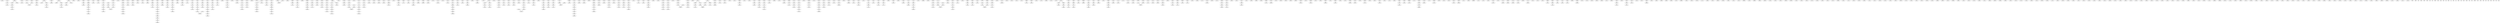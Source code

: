 // Template
digraph {
	overlap=scale
	"0x9D32ED8C34" [label="ALICE
HEAVY_CONSUMER" fontsize=8]
	"0xC83D5BD1E2" [label="BOB
HEAVY_CONSUMER" fontsize=8]
	"0x45231E8E3D" [label="CAROL
HEAVY_CONSUMER" fontsize=8]
	"0x6142B0FCCE" [label="JAMES
HEAVY_CONSUMER" fontsize=8]
	"0xD67902EE9C" [label="JOHN
HEAVY_CONSUMER" fontsize=8]
	"0x1F412B4BF4" [label="ROBERT
HEAVY_CONSUMER" fontsize=8]
	"0x0291E3311F" [label="MICHAEL
HEAVY_CONSUMER" fontsize=8]
	"0x391AC1FD33" [label="MARY
HEAVY_CONSUMER" fontsize=8]
	"0xC77C730C6C" [label="WILLIAM
HEAVY_CONSUMER" fontsize=8]
	"0x8587005F38" [label="DAVID
HEAVY_CONSUMER" fontsize=8]
	"0x5586D6FF5B" [label="RICHARD
HEAVY_CONSUMER" fontsize=8]
	"0x6CEF87B8DB" [label="CHARLES
HEAVY_CONSUMER" fontsize=8]
	"0x0D0127C4A0" [label="JOSEPH
HEAVY_CONSUMER" fontsize=8]
	"0x1302B0B3EB" [label="THOMAS
HEAVY_CONSUMER" fontsize=8]
	"0x41E0340F88" [label="PATRICIA
HEAVY_CONSUMER" fontsize=8]
	"0x24382C27AC" [label="CHRISTOPHER
HEAVY_CONSUMER" fontsize=8]
	"0x1E8EBEC927" [label="LINDA
HEAVY_CONSUMER" fontsize=8]
	"0x8118A05BC2" [label="BARBARA
HEAVY_CONSUMER" fontsize=8]
	"0x124D445943" [label="DANIEL
HEAVY_CONSUMER" fontsize=8]
	"0x9959C483CE" [label="PAUL
HEAVY_CONSUMER" fontsize=8]
	"0x7210776709" [label="MARK
HEAVY_CONSUMER" fontsize=8]
	"0xFEACA09E3D" [label="ELIZABETH
HEAVY_CONSUMER" fontsize=8]
	"0x3BD8D90C57" [label="DONALD
HEAVY_CONSUMER" fontsize=8]
	"0xAFF552C627" [label="JENNIFER
HEAVY_CONSUMER" fontsize=8]
	"0xAAE7E64FF6" [label="GEORGE
HEAVY_CONSUMER" fontsize=8]
	"0x63FDCA1E17" [label="MARIA
HEAVY_CONSUMER" fontsize=8]
	"0xD5799631BA" [label="KENNETH
HEAVY_CONSUMER" fontsize=8]
	"0x9437080EA4" [label="SUSAN
HEAVY_CONSUMER" fontsize=8]
	"0x6E0DE5C511" [label="STEVEN
HEAVY_CONSUMER" fontsize=8]
	"0x2759600AB1" [label="EDWARD
HEAVY_CONSUMER" fontsize=8]
	"0x6050B14CAD" [label="MARGARET
HEAVY_CONSUMER" fontsize=8]
	"0x76C0AA2152" [label="BRIAN
HEAVY_CONSUMER" fontsize=8]
	"0xB74AE436FB" [label="RONALD
HEAVY_CONSUMER" fontsize=8]
	"0x4904AD1906" [label="DOROTHY
HEAVY_CONSUMER" fontsize=8]
	"0x041F38EDE7" [label="ANTHONY
HEAVY_CONSUMER" fontsize=8]
	"0xD8FDFFCADC" [label="LISA
HEAVY_CONSUMER" fontsize=8]
	"0x682316A13C" [label="KEVIN
HEAVY_CONSUMER" fontsize=8]
	"0x6029DB1D7F" [label="NANCY
HEAVY_CONSUMER" fontsize=8]
	"0xC6BD22360A" [label="KAREN
HEAVY_CONSUMER" fontsize=8]
	"0xE625E49D10" [label="BETTY
HEAVY_CONSUMER" fontsize=8]
	"0x03C370B8B7" [label="HELEN
HEAVY_CONSUMER" fontsize=8]
	"0xCA94E9C15C" [label="JASON
HEAVY_CONSUMER" fontsize=8]
	"0x6F5A4DD645" [label="MATTHEW
HEAVY_CONSUMER" fontsize=8]
	"0x5B74486C68" [label="GARY
HEAVY_CONSUMER" fontsize=8]
	"0xEAA429A623" [label="TIMOTHY
HEAVY_CONSUMER" fontsize=8]
	"0x261D36CA5A" [label="SANDRA
HEAVY_CONSUMER" fontsize=8]
	"0xB75823F7DF" [label="JOSE
HEAVY_CONSUMER" fontsize=8]
	"0xF6F0A9DB34" [label="LARRY
HEAVY_CONSUMER" fontsize=8]
	"0x35662AEDB8" [label="JEFFREY
HEAVY_CONSUMER" fontsize=8]
	"0xFE5C10B5E1" [label="FRANK
HEAVY_CONSUMER" fontsize=8]
	"0xA548582B12" [label="DONNA
HEAVY_CONSUMER" fontsize=8]
	"0x501936345A" [label="RUTH
HEAVY_CONSUMER" fontsize=8]
	"0xDF5D12BF66" [label="SCOTT
HEAVY_CONSUMER" fontsize=8]
	"0xCDC5C9D971" [label="ERIC
HEAVY_CONSUMER" fontsize=8]
	"0x43D44D85EC" [label="STEPHEN
HEAVY_CONSUMER" fontsize=8]
	"0x3D15103E12" [label="ANDREW
HEAVY_CONSUMER" fontsize=8]
	"0xC847A57DEA" [label="SHARON
HEAVY_CONSUMER" fontsize=8]
	"0x007D5317CA" [label="MICHELLE
HEAVY_CONSUMER" fontsize=8]
	"0x17AFBBAACE" [label="LAURA
HEAVY_CONSUMER" fontsize=8]
	"0x507B2AB677" [label="SARAH
HEAVY_CONSUMER" fontsize=8]
	"0x1848BD78E6" [label="KIMBERLY
HEAVY_CONSUMER" fontsize=8]
	"0x7D1B4E78D3" [label="DEBORAH
HEAVY_CONSUMER" fontsize=8]
	"0x45F408B379" [label="JESSICA
HEAVY_CONSUMER" fontsize=8]
	"0xA45203DB7B" [label="RAYMOND
HEAVY_CONSUMER" fontsize=8]
	"0x893F970BFA" [label="SHIRLEY
HEAVY_CONSUMER" fontsize=8]
	"0x0970F34DCE" [label="CYNTHIA
HEAVY_CONSUMER" fontsize=8]
	"0x6EE32D59F2" [label="ANGELA
HEAVY_CONSUMER" fontsize=8]
	"0xEE1506D3B5" [label="MELISSA
HEAVY_CONSUMER" fontsize=8]
	"0x8E0C405582" [label="BRENDA
HEAVY_CONSUMER" fontsize=8]
	"0xBEA62B817A" [label="AMY
HEAVY_CONSUMER" fontsize=8]
	"0xAF42C4607A" [label="JERRY
HEAVY_CONSUMER" fontsize=8]
	"0x05F932EF2A" [label="GREGORY
HEAVY_CONSUMER" fontsize=8]
	"0x8DFC55A5F9" [label="ANNA
HEAVY_CONSUMER" fontsize=8]
	"0xD0A6EA1BB9" [label="JOSHUA
HEAVY_CONSUMER" fontsize=8]
	"0x9705C2B6C9" [label="VIRGINIA
HEAVY_CONSUMER" fontsize=8]
	"0xE75F46BAE0" [label="REBECCA
HEAVY_CONSUMER" fontsize=8]
	"0x2B6F000769" [label="KATHLEEN
HEAVY_CONSUMER" fontsize=8]
	"0xD12AE8913F" [label="DENNIS
HEAVY_CONSUMER" fontsize=8]
	"0x627E1271A7" [label="PAMELA
HEAVY_CONSUMER" fontsize=8]
	"0x6DC3FC7EF0" [label="MARTHA
HEAVY_CONSUMER" fontsize=8]
	"0x81628056C9" [label="DEBRA
HEAVY_CONSUMER" fontsize=8]
	"0x9BE706B93E" [label="AMANDA
HEAVY_CONSUMER" fontsize=8]
	"0xF9DE950E21" [label="WALTER
HEAVY_CONSUMER" fontsize=8]
	"0xB23EE31003" [label="STEPHANIE
HEAVY_CONSUMER" fontsize=8]
	"0x840177BC1A" [label="WILLIE
HEAVY_CONSUMER" fontsize=8]
	"0xBEBF8F441C" [label="PATRICK
HEAVY_CONSUMER" fontsize=8]
	"0x81D427A731" [label="TERRY
HEAVY_CONSUMER" fontsize=8]
	"0x44482D33CC" [label="CAROLYN
HEAVY_CONSUMER" fontsize=8]
	"0xC822E78178" [label="PETER
HEAVY_CONSUMER" fontsize=8]
	"0x851F7C1DC3" [label="CHRISTINE
HEAVY_CONSUMER" fontsize=8]
	"0xE6779E6CE6" [label="MARIE
HEAVY_CONSUMER" fontsize=8]
	"0xC244100DC3" [label="JANET
HEAVY_CONSUMER" fontsize=8]
	"0xD81B86955A" [label="FRANCES
HEAVY_CONSUMER" fontsize=8]
	"0xC6DA688E04" [label="CATHERINE
HEAVY_CONSUMER" fontsize=8]
	"0x1491FEEEE9" [label="HAROLD
HEAVY_CONSUMER" fontsize=8]
	"0xDEAA3D9A66" [label="HENRY
HEAVY_CONSUMER" fontsize=8]
	"0xAA39547701" [label="DOUGLAS
HEAVY_CONSUMER" fontsize=8]
	"0x55B33243AE" [label="JOYCE
HEAVY_CONSUMER" fontsize=8]
	"0xCFECC1FABD" [label="ANN
HEAVY_CONSUMER" fontsize=8]
	"0xCFE94D905F" [label="DIANE
HEAVY_CONSUMER" fontsize=8]
	"0x26BE9F65A9" [label="JEAN
HEAVY_CONSUMER" fontsize=8]
	"0x22ACDC5D8D" [label="JULIE
HEAVY_CONSUMER" fontsize=8]
	"0x8A83F604DD" [label="CARL
HEAVY_CONSUMER" fontsize=8]
	"0xDE03955D38" [label="KELLY
HEAVY_CONSUMER" fontsize=8]
	"0x2540E94F4E" [label="HEATHER
HEAVY_CONSUMER" fontsize=8]
	"0xC920896FCD" [label="ARTHUR
HEAVY_CONSUMER" fontsize=8]
	"0xDD2F562AFA" [label="TERESA
HEAVY_CONSUMER" fontsize=8]
	"0x3CF718ADEA" [label="GLORIA
HEAVY_CONSUMER" fontsize=8]
	"0xECE8ACEA54" [label="DORIS
HEAVY_CONSUMER" fontsize=8]
	"0x85ED6F3018" [label="RYAN
HEAVY_CONSUMER" fontsize=8]
	"0x6177B12D9B" [label="JOE
HEAVY_CONSUMER" fontsize=8]
	"0x96C1532635" [label="ROGER
HEAVY_CONSUMER" fontsize=8]
	"0xAE678474FC" [label="EVELYN
HEAVY_CONSUMER" fontsize=8]
	"0x31165AD76E" [label="JUAN
HEAVY_CONSUMER" fontsize=8]
	"0xC909B9CF35" [label="ASHLEY
HEAVY_CONSUMER" fontsize=8]
	"0xE204DBD258" [label="JACK
HEAVY_CONSUMER" fontsize=8]
	"0x67C2A765B3" [label="CHERYL
HEAVY_CONSUMER" fontsize=8]
	"0x8A5B66C41B" [label="ALBERT
HEAVY_CONSUMER" fontsize=8]
	"0x1F593CB695" [label="JOAN
HEAVY_CONSUMER" fontsize=8]
	"0xCE3AB584DD" [label="MILDRED
HEAVY_CONSUMER" fontsize=8]
	"0xB9883BBFBD" [label="KATHERINE
HEAVY_CONSUMER" fontsize=8]
	"0x0F33B4570C" [label="JUSTIN
HEAVY_CONSUMER" fontsize=8]
	"0x93D122D3A9" [label="JONATHAN
HEAVY_CONSUMER" fontsize=8]
	"0x2A6795A401" [label="GERALD
HEAVY_CONSUMER" fontsize=8]
	"0x4AB451437E" [label="KEITH
HEAVY_CONSUMER" fontsize=8]
	"0x948339AC16" [label="SAMUEL
HEAVY_CONSUMER" fontsize=8]
	"0x9DEB58558C" [label="JUDITH
HEAVY_CONSUMER" fontsize=8]
	"0x6EF1878A41" [label="ROSE
HEAVY_CONSUMER" fontsize=8]
	"0x4D17586CB6" [label="JANICE
HEAVY_CONSUMER" fontsize=8]
	"0x2F08F3B597" [label="LAWRENCE
HEAVY_CONSUMER" fontsize=8]
	"0x5C310A7B35" [label="RALPH
HEAVY_CONSUMER" fontsize=8]
	"0x29A581322E" [label="NICOLE
HEAVY_CONSUMER" fontsize=8]
	"0xB4B5A46EDE" [label="JUDY
HEAVY_CONSUMER" fontsize=8]
	"0x4BAB13E8DD" [label="NICHOLAS
HEAVY_CONSUMER" fontsize=8]
	"0x20A4557FDB" [label="CHRISTINA
HEAVY_CONSUMER" fontsize=8]
	"0x47C47AE874" [label="ROY
HEAVY_CONSUMER" fontsize=8]
	"0x5C8BB2E064" [label="KATHY
HEAVY_CONSUMER" fontsize=8]
	"0xAB6F7AAB3D" [label="THERESA
HEAVY_CONSUMER" fontsize=8]
	"0xEE66F7C67C" [label="BENJAMIN
HEAVY_CONSUMER" fontsize=8]
	"0x0B74C7A157" [label="BEVERLY
HEAVY_CONSUMER" fontsize=8]
	"0x066FB5A042" [label="DENISE
HEAVY_CONSUMER" fontsize=8]
	"0xA33270F5F3" [label="BRUCE
HEAVY_CONSUMER" fontsize=8]
	"0xB1D12572AB" [label="BRANDON
HEAVY_CONSUMER" fontsize=8]
	"0x43CC4D4FCC" [label="ADAM
HEAVY_CONSUMER" fontsize=8]
	"0xA6762C214F" [label="TAMMY
HEAVY_CONSUMER" fontsize=8]
	"0xEB03AD6E81" [label="IRENE
HEAVY_CONSUMER" fontsize=8]
	"0x869A4F609B" [label="FRED
HEAVY_CONSUMER" fontsize=8]
	"0xDFF7FD50AA" [label="BILLY
HEAVY_CONSUMER" fontsize=8]
	"0xB799082658" [label="HARRY
HEAVY_CONSUMER" fontsize=8]
	"0xBEF1D236AF" [label="JANE
HEAVY_CONSUMER" fontsize=8]
	"0x2515F28311" [label="WAYNE
HEAVY_CONSUMER" fontsize=8]
	"0x59FD7E2F13" [label="LOUIS
HEAVY_CONSUMER" fontsize=8]
	"0x44EC158E46" [label="LORI
HEAVY_CONSUMER" fontsize=8]
	"0x0DCCBFC07D" [label="STEVE
HEAVY_CONSUMER" fontsize=8]
	"0xCBEB90954C" [label="TRACY
HEAVY_CONSUMER" fontsize=8]
	"0xA77F47A7E6" [label="JEREMY
HEAVY_CONSUMER" fontsize=8]
	"0x9642A85A45" [label="RACHEL
HEAVY_CONSUMER" fontsize=8]
	"0x84C824BC8B" [label="ANDREA
HEAVY_CONSUMER" fontsize=8]
	"0xBC6B120223" [label="AARON
HEAVY_CONSUMER" fontsize=8]
	"0xCDF6DB885B" [label="MARILYN
HEAVY_CONSUMER" fontsize=8]
	"0xA1A5DC96B9" [label="ROBIN
HEAVY_CONSUMER" fontsize=8]
	"0xED2841EC66" [label="RANDY
HEAVY_CONSUMER" fontsize=8]
	"0x86940B4E80" [label="LESLIE
HEAVY_CONSUMER" fontsize=8]
	"0xFC4BB038BD" [label="KATHRYN
HEAVY_CONSUMER" fontsize=8]
	"0x8059F572B4" [label="EUGENE
HEAVY_CONSUMER" fontsize=8]
	"0x8C22A22FED" [label="HOWARD
HEAVY_CONSUMER" fontsize=8]
	"0xB11075AEDF" [label="CARLOS
HEAVY_CONSUMER" fontsize=8]
	"0xCE3685311C" [label="SARA
HEAVY_CONSUMER" fontsize=8]
	"0x7F4A5444CB" [label="LOUISE
HEAVY_CONSUMER" fontsize=8]
	"0xDAE5608DEC" [label="JACQUELINE
HEAVY_CONSUMER" fontsize=8]
	"0xDC3200904B" [label="ANNE
HEAVY_CONSUMER" fontsize=8]
	"0x008ADD67D2" [label="WANDA
HEAVY_CONSUMER" fontsize=8]
	"0x18C1F81C74" [label="RUSSELL
HEAVY_CONSUMER" fontsize=8]
	"0xBB2EA4E254" [label="SHAWN
HEAVY_CONSUMER" fontsize=8]
	"0xD1B244FFDC" [label="VICTOR
HEAVY_CONSUMER" fontsize=8]
	"0xE4CC44B7DE" [label="JULIA
HEAVY_CONSUMER" fontsize=8]
	"0x77B730617F" [label="BONNIE
HEAVY_CONSUMER" fontsize=8]
	"0x03D706E243" [label="RUBY
HEAVY_CONSUMER" fontsize=8]
	"0x2B2F3F9078" [label="CHRIS
HEAVY_CONSUMER" fontsize=8]
	"0xA0E732ACD7" [label="TINA
HEAVY_CONSUMER" fontsize=8]
	"0x4952553826" [label="LOIS
HEAVY_CONSUMER" fontsize=8]
	"0x284DEB4830" [label="PHYLLIS
HEAVY_CONSUMER" fontsize=8]
	"0x8F2D8123AF" [label="JAMIE
HEAVY_CONSUMER" fontsize=8]
	"0x079F446342" [label="NORMA
HEAVY_CONSUMER" fontsize=8]
	"0xB5D3383CFF" [label="MARTIN
HEAVY_CONSUMER" fontsize=8]
	"0x364ADCE644" [label="PAULA
HEAVY_CONSUMER" fontsize=8]
	"0x55DB0D5527" [label="JESSE
HEAVY_CONSUMER" fontsize=8]
	"0x4476A2EABB" [label="DIANA
HEAVY_CONSUMER" fontsize=8]
	"0x0326FD07EF" [label="ANNIE
HEAVY_CONSUMER" fontsize=8]
	"0x7DDD69DEDC" [label="SHANNON
HEAVY_CONSUMER" fontsize=8]
	"0x836F146BB8" [label="ERNEST
HEAVY_CONSUMER" fontsize=8]
	"0x94B092DC68" [label="TODD
HEAVY_CONSUMER" fontsize=8]
	"0x2C26B2AAF7" [label="PHILLIP
HEAVY_CONSUMER" fontsize=8]
	"0x1DC34AA503" [label="LEE
HEAVY_CONSUMER" fontsize=8]
	"0xE47619524B" [label="LILLIAN
HEAVY_CONSUMER" fontsize=8]
	"0x29FDDDB2F6" [label="PEGGY
HEAVY_CONSUMER" fontsize=8]
	"0xC9926B1ADE" [label="EMILY
HEAVY_CONSUMER" fontsize=8]
	"0x9E08CBDA09" [label="CRYSTAL
HEAVY_CONSUMER" fontsize=8]
	"0x4DE23B48BF" [label="KIM
HEAVY_CONSUMER" fontsize=8]
	"0x7698142963" [label="CRAIG
HEAVY_CONSUMER" fontsize=8]
	"0x6E1D171A75" [label="CARMEN
HEAVY_CONSUMER" fontsize=8]
	"0x4BD4F6EAA1" [label="GLADYS
HEAVY_CONSUMER" fontsize=8]
	"0x89C8E8457A" [label="CONNIE
HEAVY_CONSUMER" fontsize=8]
	"0xB05E6B6D64" [label="RITA
HEAVY_CONSUMER" fontsize=8]
	"0x5FC25CF59B" [label="ALAN
HEAVY_CONSUMER" fontsize=8]
	"0x0FF65D11F8" [label="DAWN
HEAVY_CONSUMER" fontsize=8]
	"0x725E924936" [label="FLORENCE
HEAVY_CONSUMER" fontsize=8]
	"0x16AE4A6257" [label="DALE
HEAVY_CONSUMER" fontsize=8]
	"0x3DEE7106B1" [label="SEAN
HEAVY_CONSUMER" fontsize=8]
	"0x66D8262A80" [label="FRANCIS
HEAVY_CONSUMER" fontsize=8]
	"0x746926DB43" [label="JOHNNY
HEAVY_CONSUMER" fontsize=8]
	"0x58E3B38497" [label="CLARENCE
HEAVY_CONSUMER" fontsize=8]
	"0xCE38915472" [label="PHILIP
HEAVY_CONSUMER" fontsize=8]
	"0xBB17F02215" [label="EDNA
HEAVY_CONSUMER" fontsize=8]
	"0x73254C9907" [label="TIFFANY
HEAVY_CONSUMER" fontsize=8]
	"0x402E6020E2" [label="TONY
HEAVY_CONSUMER" fontsize=8]
	"0xE8348F6772" [label="ROSA
HEAVY_CONSUMER" fontsize=8]
	"0x27EE6C623A" [label="JIMMY
HEAVY_CONSUMER" fontsize=8]
	"0x1A04E0B469" [label="EARL
HEAVY_CONSUMER" fontsize=8]
	"0xBEA86E0FE1" [label="CINDY
HEAVY_CONSUMER" fontsize=8]
	"0x0B90EE6C7F" [label="ANTONIO
HEAVY_CONSUMER" fontsize=8]
	"0x7B6C7C1E1D" [label="LUIS
HEAVY_CONSUMER" fontsize=8]
	"0xD444B27B65" [label="MIKE
HEAVY_CONSUMER" fontsize=8]
	"0xF1A7A69480" [label="DANNY
HEAVY_CONSUMER" fontsize=8]
	"0xF49242F1FA" [label="BRYAN
HEAVY_CONSUMER" fontsize=8]
	"0xFEB4F49426" [label="GRACE
HEAVY_CONSUMER" fontsize=8]
	"0xA53E38358C" [label="STANLEY
HEAVY_CONSUMER" fontsize=8]
	"0x5532CB456B" [label="LEONARD
HEAVY_CONSUMER" fontsize=8]
	"0xE776992788" [label="WENDY
HEAVY_CONSUMER" fontsize=8]
	"0xA411753D3F" [label="NATHAN
HEAVY_CONSUMER" fontsize=8]
	"0xD58AD2EE34" [label="MANUEL
HEAVY_CONSUMER" fontsize=8]
	"0xDF4818FB59" [label="CURTIS
HEAVY_CONSUMER" fontsize=8]
	"0x73E5CBE06F" [label="VICTORIA
HEAVY_CONSUMER" fontsize=8]
	"0x3E9E09B706" [label="RODNEY
HEAVY_CONSUMER" fontsize=8]
	"0x30437949C1" [label="NORMAN
HEAVY_CONSUMER" fontsize=8]
	"0x60F241CC04" [label="EDITH
HEAVY_CONSUMER" fontsize=8]
	"0x4F7DB51DF6" [label="SHERRY
HEAVY_CONSUMER" fontsize=8]
	"0x8AA837DB98" [label="SYLVIA
HEAVY_CONSUMER" fontsize=8]
	"0x2293D24949" [label="JOSEPHINE
HEAVY_CONSUMER" fontsize=8]
	"0x3DEC6B0353" [label="ALLEN
HEAVY_CONSUMER" fontsize=8]
	"0xAB7115BD2F" [label="THELMA
HEAVY_CONSUMER" fontsize=8]
	"0x00483A54E2" [label="SHEILA
HEAVY_CONSUMER" fontsize=8]
	"0xDF3AF19370" [label="ETHEL
HEAVY_CONSUMER" fontsize=8]
	"0xC50C9C80DF" [label="MARJORIE
HEAVY_CONSUMER" fontsize=8]
	"0x686F2D769B" [label="LYNN
HEAVY_CONSUMER" fontsize=8]
	"0x9EDF7AD02B" [label="ELLEN
HEAVY_CONSUMER" fontsize=8]
	"0xEBA6D3157B" [label="ELAINE
HEAVY_CONSUMER" fontsize=8]
	"0x9FD5337DC2" [label="MARVIN
HEAVY_CONSUMER" fontsize=8]
	"0xCA678CDFE1" [label="CARRIE
HEAVY_CONSUMER" fontsize=8]
	"0x4CF173E9F9" [label="MARION
HEAVY_CONSUMER" fontsize=8]
	"0x8C617647B0" [label="CHARLOTTE
HEAVY_CONSUMER" fontsize=8]
	"0x2927B91764" [label="VINCENT
HEAVY_CONSUMER" fontsize=8]
	"0xFB4DE9B46F" [label="GLENN
HEAVY_CONSUMER" fontsize=8]
	"0x70C6916CEC" [label="TRAVIS
HEAVY_CONSUMER" fontsize=8]
	"0xAF6F9C8ED8" [label="MONICA
HEAVY_CONSUMER" fontsize=8]
	"0xF8DD9D2A9B" [label="JEFFERY
HEAVY_CONSUMER" fontsize=8]
	"0x666E92F9EB" [label="JEFF
HEAVY_CONSUMER" fontsize=8]
	"0xA9FA3C6F4F" [label="ESTHER
HEAVY_CONSUMER" fontsize=8]
	"0xCF60372D83" [label="PAULINE
HEAVY_CONSUMER" fontsize=8]
	"0xA69D0538F1" [label="JACOB
HEAVY_CONSUMER" fontsize=8]
	"0x5243363B34" [label="EMMA
HEAVY_CONSUMER" fontsize=8]
	"0x3C487762A4" [label="CHAD
HEAVY_CONSUMER" fontsize=8]
	"0x5F04404515" [label="KYLE
HEAVY_CONSUMER" fontsize=8]
	"0x6A7DA056A1" [label="JUANITA
HEAVY_CONSUMER" fontsize=8]
	"0xD636EEF61A" [label="DANA
HEAVY_CONSUMER" fontsize=8]
	"0x87D78790C5" [label="MELVIN
HEAVY_CONSUMER" fontsize=8]
	"0xA2BDA60C5E" [label="JESSIE
HEAVY_CONSUMER" fontsize=8]
	"0x4B8017586E" [label="RHONDA
HEAVY_CONSUMER" fontsize=8]
	"0xAEC7AC2FF1" [label="ANITA
HEAVY_CONSUMER" fontsize=8]
	"0x9D4E89113D" [label="ALFRED
HEAVY_CONSUMER" fontsize=8]
	"0xF37B17D6CD" [label="HAZEL
HEAVY_CONSUMER" fontsize=8]
	"0xFFD397A18E" [label="AMBER
HEAVY_CONSUMER" fontsize=8]
	"0xFEACB62435" [label="EVA
HEAVY_CONSUMER" fontsize=8]
	"0x2F32F0482F" [label="BRADLEY
HEAVY_CONSUMER" fontsize=8]
	"0xABB799C809" [label="RAY
HEAVY_CONSUMER" fontsize=8]
	"0x6641F0BCEA" [label="JESUS
HEAVY_CONSUMER" fontsize=8]
	"0x5CD98ED7D9" [label="DEBBIE
HEAVY_CONSUMER" fontsize=8]
	"0xF2F2BEC389" [label="HERBERT
HEAVY_CONSUMER" fontsize=8]
	"0x11A0EAFA1F" [label="EDDIE
HEAVY_CONSUMER" fontsize=8]
	"0x6FB0603F07" [label="JOEL
HEAVY_CONSUMER" fontsize=8]
	"0x9161D70F9C" [label="FREDERICK
HEAVY_CONSUMER" fontsize=8]
	"0x3AA53D8A7D" [label="APRIL
HEAVY_CONSUMER" fontsize=8]
	"0x22F7050173" [label="LUCILLE
HEAVY_CONSUMER" fontsize=8]
	"0x174E5289E2" [label="CLARA
HEAVY_CONSUMER" fontsize=8]
	"0xD33A3AF962" [label="GAIL
HEAVY_CONSUMER" fontsize=8]
	"0xD0F6CE87DC" [label="JOANNE
HEAVY_CONSUMER" fontsize=8]
	"0x93D40EE178" [label="ELEANOR
HEAVY_CONSUMER" fontsize=8]
	"0xAE76F51D7E" [label="VALERIE
HEAVY_CONSUMER" fontsize=8]
	"0x6BA1C992BA" [label="DANIELLE
HEAVY_CONSUMER" fontsize=8]
	"0xFD15BFCE77" [label="ERIN
HEAVY_CONSUMER" fontsize=8]
	"0x0FA8B52D1A" [label="EDWIN
HEAVY_CONSUMER" fontsize=8]
	"0x303317B61B" [label="MEGAN
HEAVY_CONSUMER" fontsize=8]
	"0xD713B08475" [label="ALICIA
HEAVY_CONSUMER" fontsize=8]
	"0x7282592F60" [label="SUZANNE
HEAVY_CONSUMER" fontsize=8]
	"0x6D0C033475" [label="MICHELE
HEAVY_CONSUMER" fontsize=8]
	"0x0EA85C9E6F" [label="DON
HEAVY_CONSUMER" fontsize=8]
	"0xD1A53A9046" [label="BERTHA
HEAVY_CONSUMER" fontsize=8]
	"0x4E26F7B313" [label="VERONICA
HEAVY_CONSUMER" fontsize=8]
	"0xDE50B8FFCC" [label="JILL
HEAVY_CONSUMER" fontsize=8]
	"0xD1FB5D1A0D" [label="DARLENE
HEAVY_CONSUMER" fontsize=8]
	"0x87CA1E57D9" [label="RICKY
HEAVY_CONSUMER" fontsize=8]
	"0x142A1442A8" [label="LAUREN
HEAVY_CONSUMER" fontsize=8]
	"0xFACDF2F514" [label="GERALDINE
HEAVY_CONSUMER" fontsize=8]
	"0x57C4F90F4A" [label="TROY
HEAVY_CONSUMER" fontsize=8]
	"0x4B888E1662" [label="STACY
HEAVY_CONSUMER" fontsize=8]
	"0xD0C646C395" [label="RANDALL
HEAVY_CONSUMER" fontsize=8]
	"0x63C1D1782B" [label="CATHY
HEAVY_CONSUMER" fontsize=8]
	"0x95684B9350" [label="JOANN
HEAVY_CONSUMER" fontsize=8]
	"0xB2DE5A3163" [label="SALLY
HEAVY_CONSUMER" fontsize=8]
	"0x1911AAE5BB" [label="LORRAINE
HEAVY_CONSUMER" fontsize=8]
	"0x4F18806136" [label="BARRY
HEAVY_CONSUMER" fontsize=8]
	"0x0F14ED6777" [label="ALEXANDER
HEAVY_CONSUMER" fontsize=8]
	"0x81B89C17BE" [label="REGINA
HEAVY_CONSUMER" fontsize=8]
	"0x8B9DF2EAFA" [label="JACKIE
HEAVY_CONSUMER" fontsize=8]
	"0xB276B4A043" [label="ERICA
HEAVY_CONSUMER" fontsize=8]
	"0x7F3B200A94" [label="BEATRICE
HEAVY_CONSUMER" fontsize=8]
	"0x6B10DD99D7" [label="DOLORES
HEAVY_CONSUMER" fontsize=8]
	"0xAA8522A25C" [label="BERNICE
HEAVY_CONSUMER" fontsize=8]
	"0x28D4FDA812" [label="MARIO
HEAVY_CONSUMER" fontsize=8]
	"0xB041F72964" [label="BERNARD
HEAVY_CONSUMER" fontsize=8]
	"0xAF162D0081" [label="AUDREY
HEAVY_CONSUMER" fontsize=8]
	"0x3693367EB9" [label="YVONNE
HEAVY_CONSUMER" fontsize=8]
	"0x7F309C20C0" [label="FRANCISCO
HEAVY_CONSUMER" fontsize=8]
	"0x35F0C7F463" [label="MICHEAL
HEAVY_CONSUMER" fontsize=8]
	"0x1AEB4CE1CB" [label="LEROY
HEAVY_CONSUMER" fontsize=8]
	"0xCBD7ED147B" [label="JUNE
HEAVY_CONSUMER" fontsize=8]
	"0x2F275DF0F8" [label="ANNETTE
HEAVY_CONSUMER" fontsize=8]
	"0xF0F8EC370C" [label="SAMANTHA
HEAVY_CONSUMER" fontsize=8]
	"0x84D07EF09B" [label="MARCUS
HEAVY_CONSUMER" fontsize=8]
	"0x31D2F6C971" [label="THEODORE
HEAVY_CONSUMER" fontsize=8]
	"0xCD988B7891" [label="OSCAR
HEAVY_CONSUMER" fontsize=8]
	"0xFFB353B6A7" [label="CLIFFORD
HEAVY_CONSUMER" fontsize=8]
	"0xF7963A5BFB" [label="MIGUEL
HEAVY_CONSUMER" fontsize=8]
	"0x90211C5022" [label="JAY
HEAVY_CONSUMER" fontsize=8]
	"0xED13411C56" [label="RENEE
HEAVY_CONSUMER" fontsize=8]
	"0xB8F89C6846" [label="ANA
HEAVY_CONSUMER" fontsize=8]
	"0xBAED68B7C6" [label="VIVIAN
HEAVY_CONSUMER" fontsize=8]
	"0xD9D8886612" [label="JIM
HEAVY_CONSUMER" fontsize=8]
	"0xE2AB20BCBD" [label="IDA
HEAVY_CONSUMER" fontsize=8]
	"0x7D7DEBECC5" [label="TOM
HEAVY_CONSUMER" fontsize=8]
	"0x3AC5B96084" [label="RONNIE
HEAVY_CONSUMER" fontsize=8]
	"0x495C01BBB5" [label="ROBERTA
HEAVY_CONSUMER" fontsize=8]
	"0x81D2CEECFF" [label="HOLLY
HEAVY_CONSUMER" fontsize=8]
	"0x6C14B156BF" [label="BRITTANY
HEAVY_CONSUMER" fontsize=8]
	"0xF3171F6E04" [label="ANGEL
HEAVY_CONSUMER" fontsize=8]
	"0x34B5377384" [label="ALEX
HEAVY_CONSUMER" fontsize=8]
	"0xF90DA27F41" [label="MELANIE
HEAVY_CONSUMER" fontsize=8]
	"0x3289089F3F" [label="JON
HEAVY_CONSUMER" fontsize=8]
	"0xF97ECFCB00" [label="YOLANDA
HEAVY_CONSUMER" fontsize=8]
	"0xF35A8BC9F8" [label="TOMMY
HEAVY_CONSUMER" fontsize=8]
	"0x3327C954D1" [label="LORETTA
HEAVY_CONSUMER" fontsize=8]
	"0xD4922678F9" [label="JEANETTE
HEAVY_CONSUMER" fontsize=8]
	"0x0D373E81D8" [label="CALVIN
HEAVY_CONSUMER" fontsize=8]
	"0x27B7077222" [label="LAURIE
HEAVY_CONSUMER" fontsize=8]
	"0x7C4217A775" [label="LEON
HEAVY_CONSUMER" fontsize=8]
	"0xB2E2D6DDAB" [label="KATIE
HEAVY_CONSUMER" fontsize=8]
	"0xC270D55882" [label="STACEY
HEAVY_CONSUMER" fontsize=8]
	"0xA1D37F1C9B" [label="LLOYD
HEAVY_CONSUMER" fontsize=8]
	"0x26522BCBD0" [label="DEREK
HEAVY_CONSUMER" fontsize=8]
	"0xB3BBB5666F" [label="BILL
HEAVY_CONSUMER" fontsize=8]
	"0xE68297FBB7" [label="VANESSA
HEAVY_CONSUMER" fontsize=8]
	"0x0BCB1DA80F" [label="SUE
HEAVY_CONSUMER" fontsize=8]
	"0x7CF1F082F1" [label="KRISTEN
HEAVY_CONSUMER" fontsize=8]
	"0x0A83D618C2" [label="ALMA
HEAVY_CONSUMER" fontsize=8]
	"0x65EC2B026C" [label="WARREN
HEAVY_CONSUMER" fontsize=8]
	"0xF319165470" [label="ELSIE
HEAVY_CONSUMER" fontsize=8]
	"0xE4C288A7B7" [label="BETH
HEAVY_CONSUMER" fontsize=8]
	"0xBD80D316BA" [label="VICKI
HEAVY_CONSUMER" fontsize=8]
	"0xEE9BBDB357" [label="JEANNE
HEAVY_CONSUMER" fontsize=8]
	"0xC2630A3FCB" [label="JEROME
HEAVY_CONSUMER" fontsize=8]
	"0xF67870B50E" [label="DARRELL
HEAVY_CONSUMER" fontsize=8]
	"0x51091A27AA" [label="TARA
HEAVY_CONSUMER" fontsize=8]
	"0xB05FFEA4FD" [label="ROSEMARY
HEAVY_CONSUMER" fontsize=8]
	"0x26C1207ABB" [label="LEO
HEAVY_CONSUMER" fontsize=8]
	"0xCAC84940E2" [label="FLOYD
HEAVY_CONSUMER" fontsize=8]
	"0xFC4CA9E834" [label="DEAN
HEAVY_CONSUMER" fontsize=8]
	"0xE2F0D82BB7" [label="CARLA
HEAVY_CONSUMER" fontsize=8]
	"0x411DEA01A1" [label="WESLEY
HEAVY_CONSUMER" fontsize=8]
	"0x3636E6369D" [label="TERRI
HEAVY_CONSUMER" fontsize=8]
	"0x9E9B487111" [label="EILEEN
HEAVY_CONSUMER" fontsize=8]
	"0xDCDB0B89B0" [label="COURTNEY
HEAVY_CONSUMER" fontsize=8]
	"0xFAF6F2D57F" [label="ALVIN
HEAVY_CONSUMER" fontsize=8]
	"0x5593156AD6" [label="TIM
HEAVY_CONSUMER" fontsize=8]
	"0xED2FF1D6DC" [label="JORGE
HEAVY_CONSUMER" fontsize=8]
	"0xAF0EDCF868" [label="GREG
HEAVY_CONSUMER" fontsize=8]
	"0x882CF9B392" [label="GORDON
HEAVY_CONSUMER" fontsize=8]
	"0xDBAC6340C9" [label="PEDRO
HEAVY_CONSUMER" fontsize=8]
	"0xEF03B0BADA" [label="LUCY
HEAVY_CONSUMER" fontsize=8]
	"0x40924C43D0" [label="GERTRUDE
HEAVY_CONSUMER" fontsize=8]
	"0x1CCD6433DE" [label="DUSTIN
HEAVY_CONSUMER" fontsize=8]
	"0x4EABD83387" [label="DERRICK
HEAVY_CONSUMER" fontsize=8]
	"0x7F449C5724" [label="COREY
HEAVY_CONSUMER" fontsize=8]
	"0xE850F8ABE6" [label="TONYA
HEAVY_CONSUMER" fontsize=8]
	"0x2F194E8440" [label="DAN
HEAVY_CONSUMER" fontsize=8]
	"0x5408837502" [label="ELLA
HEAVY_CONSUMER" fontsize=8]
	"0xA9FAD00FB5" [label="LEWIS
HEAVY_CONSUMER" fontsize=8]
	"0x3DA37B6779" [label="ZACHARY
HEAVY_CONSUMER" fontsize=8]
	"0x56FFF4AB6D" [label="WILMA
HEAVY_CONSUMER" fontsize=8]
	"0x5D0DC7AC13" [label="MAURICE
HEAVY_CONSUMER" fontsize=8]
	"0xF7F7FA4FC2" [label="KRISTIN
HEAVY_CONSUMER" fontsize=8]
	"0x3FAC37FF57" [label="GINA
HEAVY_CONSUMER" fontsize=8]
	"0xE69426415B" [label="VERNON
HEAVY_CONSUMER" fontsize=8]
	"0x405D32C5CC" [label="VERA
HEAVY_CONSUMER" fontsize=8]
	"0xCC1B68DA8F" [label="ROBERTO
HEAVY_CONSUMER" fontsize=8]
	"0xFD81A1B2A4" [label="NATALIE
HEAVY_CONSUMER" fontsize=8]
	"0x288493171D" [label="CLYDE
HEAVY_CONSUMER" fontsize=8]
	"0x446B770ED0" [label="AGNES
HEAVY_CONSUMER" fontsize=8]
	"0xAC6EA1522D" [label="HERMAN
HEAVY_CONSUMER" fontsize=8]
	"0xE8175DF7B6" [label="CHARLENE
HEAVY_CONSUMER" fontsize=8]
	"0xD72D6E97F5" [label="CHARLIE
HEAVY_CONSUMER" fontsize=8]
	"0x6DA8B04682" [label="BESSIE
HEAVY_CONSUMER" fontsize=8]
	"0x043B0B4FF0" [label="SHANE
HEAVY_CONSUMER" fontsize=8]
	"0x162D96A404" [label="DELORES
HEAVY_CONSUMER" fontsize=8]
	"0x1594EA531F" [label="SAM
HEAVY_CONSUMER" fontsize=8]
	"0x43FA0D0409" [label="PEARL
HEAVY_CONSUMER" fontsize=8]
	"0x8184500A57" [label="MELINDA
HEAVY_CONSUMER" fontsize=8]
	"0x81DC306A47" [label="HECTOR
HEAVY_CONSUMER" fontsize=8]
	"0x2771BAF9B0" [label="GLEN
HEAVY_CONSUMER" fontsize=8]
	"0x2B03C69FA7" [label="ARLENE
HEAVY_CONSUMER" fontsize=8]
	"0x91B953241D" [label="RICARDO
HEAVY_CONSUMER" fontsize=8]
	"0xE5A933AEF7" [label="TAMARA
HEAVY_CONSUMER" fontsize=8]
	"0x886CA34DEF" [label="MAUREEN
HEAVY_CONSUMER" fontsize=8]
	"0xC23FCB3CF7" [label="LESTER
HEAVY_CONSUMER" fontsize=8]
	"0xA812C11F65" [label="GENE
HEAVY_CONSUMER" fontsize=8]
	"0xB355738617" [label="COLLEEN
HEAVY_CONSUMER" fontsize=8]
	"0x600C0419B2" [label="ALLISON
HEAVY_CONSUMER" fontsize=8]
	"0xC411783445" [label="TYLER
HEAVY_CONSUMER" fontsize=8]
	"0x983640F5B9" [label="RICK
HEAVY_CONSUMER" fontsize=8]
	"0xDB6EBAC473" [label="JOY
HEAVY_CONSUMER" fontsize=8]
	"0x15B1AE11F5" [label="JOHNNIE
HEAVY_CONSUMER" fontsize=8]
	"0x4CC7CC5855" [label="GEORGIA
HEAVY_CONSUMER" fontsize=8]
	"0x2594EC84C1" [label="CONSTANCE
HEAVY_CONSUMER" fontsize=8]
	"0x603E3F3551" [label="RAMON
HEAVY_CONSUMER" fontsize=8]
	"0x4DD3BAD3A0" [label="MARCIA
HEAVY_CONSUMER" fontsize=8]
	"0x00EF03D54D" [label="LILLIE
HEAVY_CONSUMER" fontsize=8]
	"0x9816F1FA86" [label="CLAUDIA
HEAVY_CONSUMER" fontsize=8]
	"0x37A1B63A46" [label="BRENT
HEAVY_CONSUMER" fontsize=8]
	"0x8D5A735C04" [label="TANYA
HEAVY_CONSUMER" fontsize=8]
	"0x87FEAC9BD5" [label="NELLIE
HEAVY_CONSUMER" fontsize=8]
	"0x879175C48E" [label="MINNIE
HEAVY_CONSUMER" fontsize=8]
	"0x432046B9D4" [label="GILBERT
HEAVY_CONSUMER" fontsize=8]
	"0xAF21B7537C" [label="MARLENE
HEAVY_CONSUMER" fontsize=8]
	"0xB9156E9005" [label="HEIDI
HEAVY_CONSUMER" fontsize=8]
	"0x7990E97221" [label="GLENDA
HEAVY_CONSUMER" fontsize=8]
	"0xC95A1AD8F2" [label="MARC
HEAVY_CONSUMER" fontsize=8]
	"0x39CAE407DF" [label="VIOLA
HEAVY_CONSUMER" fontsize=8]
	"0x8F7ABEF49E" [label="MARIAN
HEAVY_CONSUMER" fontsize=8]
	"0xE592E5F673" [label="LYDIA
HEAVY_CONSUMER" fontsize=8]
	"0xA7A191504B" [label="BILLIE
HEAVY_CONSUMER" fontsize=8]
	"0xBD4324A142" [label="STELLA
HEAVY_CONSUMER" fontsize=8]
	"0x609EC32109" [label="GUADALUPE
HEAVY_CONSUMER" fontsize=8]
	"0x5B49668648" [label="CAROLINE
HEAVY_CONSUMER" fontsize=8]
	"0x1F90F52BE6" [label="REGINALD
HEAVY_CONSUMER" fontsize=8]
	"0x0AF0B83A24" [label="DORA
HEAVY_CONSUMER" fontsize=8]
	"0x852DABB168" [label="JO
HEAVY_CONSUMER" fontsize=8]
	"0xABC7C8E978" [label="CECIL
HEAVY_CONSUMER" fontsize=8]
	"0x070467AB8F" [label="CASEY
HEAVY_CONSUMER" fontsize=8]
	"0x9585A80F82" [label="BRETT
HEAVY_CONSUMER" fontsize=8]
	"0x69F3B1275D" [label="VICKIE
HEAVY_CONSUMER" fontsize=8]
	"0x61F3721688" [label="RUBEN
HEAVY_CONSUMER" fontsize=8]
	"0x64E25AB50F" [label="JAIME
HEAVY_CONSUMER" fontsize=8]
	"0x3455879C3A" [label="RAFAEL
HEAVY_CONSUMER" fontsize=8]
	"0x40933ABD1B" [label="NATHANIEL
HEAVY_CONSUMER" fontsize=8]
	"0x91BE65F09D" [label="MATTIE
HEAVY_CONSUMER" fontsize=8]
	"0xDD113F66AA" [label="MILTON
HEAVY_CONSUMER" fontsize=8]
	"0x1E86ECDBDD" [label="EDGAR
HEAVY_CONSUMER" fontsize=8]
	"0x1D8256E939" [label="RAUL
HEAVY_CONSUMER" fontsize=8]
	"0xCBBFB73D3C" [label="MAXINE
HEAVY_CONSUMER" fontsize=8]
	"0xD694E40F0F" [label="IRMA
HEAVY_CONSUMER" fontsize=8]
	"0xD2D5A5D5FE" [label="MYRTLE
HEAVY_CONSUMER" fontsize=8]
	"0x1428653F1D" [label="MARSHA
HEAVY_CONSUMER" fontsize=8]
	"0x04A0BB4762" [label="MABEL
HEAVY_CONSUMER" fontsize=8]
	"0x37F65199DE" [label="CHESTER
HEAVY_CONSUMER" fontsize=8]
	"0x492EB171B0" [label="BEN
HEAVY_CONSUMER" fontsize=8]
	"0x0DA1D1A41E" [label="ANDRE
HEAVY_CONSUMER" fontsize=8]
	"0x29305CB7D6" [label="ADRIAN
HEAVY_CONSUMER" fontsize=8]
	"0x65BC75AB3B" [label="LENA
HEAVY_CONSUMER" fontsize=8]
	"0x7D5CAE95BA" [label="FRANKLIN
HEAVY_CONSUMER" fontsize=8]
	"0xA00B2FCC93" [label="DUANE
HEAVY_CONSUMER" fontsize=8]
	"0xFC28DA3835" [label="CHRISTY
HEAVY_CONSUMER" fontsize=8]
	"0x155961D662" [label="TRACEY
HEAVY_CONSUMER" fontsize=8]
	"0x064B36845B" [label="PATSY
HEAVY_CONSUMER" fontsize=8]
	"0xAC08551659" [label="GABRIEL
HEAVY_CONSUMER" fontsize=8]
	"0xDC79CF9A8A" [label="DEANNA
HEAVY_CONSUMER" fontsize=8]
	"0xB2FD8AB088" [label="JIMMIE
HEAVY_CONSUMER" fontsize=8]
	"0x80E7D745C7" [label="HILDA
HEAVY_CONSUMER" fontsize=8]
	"0x992A724040" [label="ELMER
HEAVY_CONSUMER" fontsize=8]
	"0xA80CFC4F31" [label="CHRISTIAN
HEAVY_CONSUMER" fontsize=8]
	"0x5B990AF613" [label="BOBBIE
HEAVY_CONSUMER" fontsize=8]
	"0xC59B98269A" [label="GWENDOLYN
HEAVY_CONSUMER" fontsize=8]
	"0x1358764887" [label="NORA
HEAVY_CONSUMER" fontsize=8]
	"0x9AC2267405" [label="MITCHELL
HEAVY_CONSUMER" fontsize=8]
	"0xFED486F7A6" [label="JENNIE
HEAVY_CONSUMER" fontsize=8]
	"0x1E0B25A3FA" [label="BRAD
HEAVY_CONSUMER" fontsize=8]
	"0x5F34C95476" [label="RON
HEAVY_CONSUMER" fontsize=8]
	"0x75614F20A0" [label="ROLAND
HEAVY_CONSUMER" fontsize=8]
	"0xF53A370057" [label="NINA
HEAVY_CONSUMER" fontsize=8]
	"0x600D902513" [label="MARGIE
HEAVY_CONSUMER" fontsize=8]
	"0x1A4AEACF06" [label="LEAH
HEAVY_CONSUMER" fontsize=8]
	"0x13E1D9648A" [label="HARVEY
HEAVY_CONSUMER" fontsize=8]
	"0x65DFCA4456" [label="CORY
HEAVY_CONSUMER" fontsize=8]
	"0x97A5F374CF" [label="CASSANDRA
HEAVY_CONSUMER" fontsize=8]
	"0xA188C9F6F7" [label="ARNOLD
HEAVY_CONSUMER" fontsize=8]
	"0xBD98070472" [label="PRISCILLA
HEAVY_CONSUMER" fontsize=8]
	"0x0AFB4CA402" [label="PENNY
HEAVY_CONSUMER" fontsize=8]
	"0xE9757F021D" [label="NAOMI
HEAVY_CONSUMER" fontsize=8]
	"0xC138C49D09" [label="KAY
HEAVY_CONSUMER" fontsize=8]
	"0x869EFD713C" [label="KARL
HEAVY_CONSUMER" fontsize=8]
	"0x078BEBBC43" [label="JARED
HEAVY_CONSUMER" fontsize=8]
	"0x4D55A7749C" [label="OLGA
HEAVY_CONSUMER" fontsize=8]
	"0x483CB1DF4B" [label="JAN
HEAVY_CONSUMER" fontsize=8]
	"0xB597E0D41E" [label="BRANDY
HEAVY_CONSUMER" fontsize=8]
	"0x315F803856" [label="LONNIE
HEAVY_CONSUMER" fontsize=8]
	"0xB0ED288FC7" [label="LEONA
HEAVY_CONSUMER" fontsize=8]
	"0x61C0EE68B9" [label="DIANNE
HEAVY_CONSUMER" fontsize=8]
	"0x0CAC2F269E" [label="CLAUDE
HEAVY_CONSUMER" fontsize=8]
	"0x15BD1937CF" [label="SONIA
HEAVY_CONSUMER" fontsize=8]
	"0x12A10D2234" [label="JORDAN
HEAVY_CONSUMER" fontsize=8]
	"0xBC910D31EF" [label="JENNY
HEAVY_CONSUMER" fontsize=8]
	"0x6BFCC053A1" [label="FELICIA
HEAVY_CONSUMER" fontsize=8]
	"0x077D7373C3" [label="ERIK
HEAVY_CONSUMER" fontsize=8]
	"0x828D9EE87A" [label="LINDSEY
HEAVY_CONSUMER" fontsize=8]
	"0x2CB52B1775" [label="KERRY
HEAVY_CONSUMER" fontsize=8]
	"0x2877FA777B" [label="DARRYL
HEAVY_CONSUMER" fontsize=8]
	"0x70B0369C1B" [label="VELMA
HEAVY_CONSUMER" fontsize=8]
	"0x8BBBD9C9C3" [label="NEIL
HEAVY_CONSUMER" fontsize=8]
	"0xF29AC4BAF0" [label="MIRIAM
HEAVY_CONSUMER" fontsize=8]
	"0x33E62DD506" [label="BECKY
HEAVY_CONSUMER" fontsize=8]
	"0x020260F6BA" [label="VIOLET
HEAVY_CONSUMER" fontsize=8]
	"0x78A5446556" [label="KRISTINA
HEAVY_CONSUMER" fontsize=8]
	"0x4A21B24CBB" [label="JAVIER
HEAVY_CONSUMER" fontsize=8]
	"0x4694D9D1CB" [label="FERNANDO
HEAVY_CONSUMER" fontsize=8]
	"0x0F583BA4E4" [label="CODY
HEAVY_CONSUMER" fontsize=8]
	"0x9944745FBA" [label="CLINTON
HEAVY_CONSUMER" fontsize=8]
	"0x8F14436CE0" [label="TYRONE
HEAVY_CONSUMER" fontsize=8]
	"0x99FE8E3F7D" [label="TONI
HEAVY_CONSUMER" fontsize=8]
	"0x98B65B65E8" [label="TED
HEAVY_CONSUMER" fontsize=8]
	"0x4558309077" [label="RENE
HEAVY_CONSUMER" fontsize=8]
	"0x908FD40C3A" [label="MATHEW
HEAVY_CONSUMER" fontsize=8]
	"0x3DA5735B1F" [label="LINDSAY
HEAVY_CONSUMER" fontsize=8]
	"0x7AF1CD0278" [label="JULIO
HEAVY_CONSUMER" fontsize=8]
	"0x98BF6B4BA4" [label="DARREN
HEAVY_CONSUMER" fontsize=8]
	"0x8F7C8AF8B0" [label="MISTY
HEAVY_CONSUMER" fontsize=8]
	"0xD316EA8A06" [label="MAE
HEAVY_CONSUMER" fontsize=8]
	"0xD812572E48" [label="LANCE
HEAVY_CONSUMER" fontsize=8]
	"0xD614964968" [label="SHERRI
HEAVY_CONSUMER" fontsize=8]
	"0x3F5C9A677A" [label="SHELLY
HEAVY_CONSUMER" fontsize=8]
	"0x3C8F881C2D" [label="SANDY
HEAVY_CONSUMER" fontsize=8]
	"0x0C4AA19952" [label="RAMONA
HEAVY_CONSUMER" fontsize=8]
	"0xE92A4A92E7" [label="PAT
HEAVY_CONSUMER" fontsize=8]
	"0x336DABC35C" [label="KURT
HEAVY_CONSUMER" fontsize=8]
	"0x7288267DC7" [label="JODY
HEAVY_CONSUMER" fontsize=8]
	"0xC27B2FDBD6" [label="DAISY
HEAVY_CONSUMER" fontsize=8]
	"0xA5B4D13208" [label="NELSON
HEAVY_CONSUMER" fontsize=8]
	"0x5E3BE0A80E" [label="KATRINA
HEAVY_CONSUMER" fontsize=8]
	"0xC3976E6ED4" [label="ERIKA
HEAVY_CONSUMER" fontsize=8]
	"0x84EA52DFD5" [label="CLAIRE
HEAVY_CONSUMER" fontsize=8]
	"0x64B68DBC44" [label="ALLAN
HEAVY_CONSUMER" fontsize=8]
	"0xA7008B7D34" [label="HUGH
HEAVY_CONSUMER" fontsize=8]
	"0xA7C2D3BA0D" [label="GUY
HEAVY_CONSUMER" fontsize=8]
	"0x1EF611890F" [label="CLAYTON
HEAVY_CONSUMER" fontsize=8]
	"0xA133C35AC6" [label="SHERYL
HEAVY_CONSUMER" fontsize=8]
	"0xA76D815747" [label="MAX
HEAVY_CONSUMER" fontsize=8]
	"0x9FDEEED541" [label="MARGARITA
HEAVY_CONSUMER" fontsize=8]
	"0xF9C3E397EE" [label="GENEVA
HEAVY_CONSUMER" fontsize=8]
	"0x770618B0F2" [label="DWAYNE
HEAVY_CONSUMER" fontsize=8]
	"0x2AD9E22170" [label="BELINDA
HEAVY_CONSUMER" fontsize=8]
	"0x7BB4DA946B" [label="FELIX
HEAVY_CONSUMER" fontsize=8]
	"0x8DE14CDF1F" [label="FAYE
HEAVY_CONSUMER" fontsize=8]
	"0x68728EB6B8" [label="DWIGHT
HEAVY_CONSUMER" fontsize=8]
	"0x1655115BD6" [label="CORA
HEAVY_CONSUMER" fontsize=8]
	"0xC5BA4982EF" [label="ARMANDO
HEAVY_CONSUMER" fontsize=8]
	"0xB6CB739833" [label="SABRINA
HEAVY_CONSUMER" fontsize=8]
	"0x88A7FDB24C" [label="NATASHA
HEAVY_CONSUMER" fontsize=8]
	"0x7B8E7BC71D" [label="ISABEL
HEAVY_CONSUMER" fontsize=8]
	"0x570A19D066" [label="EVERETT
HEAVY_CONSUMER" fontsize=8]
	"0xEFD5A23890" [label="ADA
HEAVY_CONSUMER" fontsize=8]
	"0xFEE7363164" [label="WALLACE
HEAVY_CONSUMER" fontsize=8]
	"0x7A6F630A06" [label="SIDNEY
HEAVY_CONSUMER" fontsize=8]
	"0x2A69C10DD3" [label="MARGUERITE
HEAVY_CONSUMER" fontsize=8]
	"0x42ADAAB5CB" [label="IAN
HEAVY_CONSUMER" fontsize=8]
	"0xE7DCC41CB3" [label="HATTIE
HEAVY_CONSUMER" fontsize=8]
	"0xB09D1F3FA5" [label="HARRIET
HEAVY_CONSUMER" fontsize=8]
	"0x2BB5DE55E4" [label="ROSIE
HEAVY_CONSUMER" fontsize=8]
	"0xE7F9566A5D" [label="MOLLY
HEAVY_CONSUMER" fontsize=8]
	"0xD39C6D1271" [label="KRISTI
HEAVY_CONSUMER" fontsize=8]
	"0xB83E7016EB" [label="KEN
HEAVY_CONSUMER" fontsize=8]
	"0x6C6C5D9822" [label="JOANNA
HEAVY_CONSUMER" fontsize=8]
	"0xCD44288346" [label="IRIS
HEAVY_CONSUMER" fontsize=8]
	"0x1CF9E77A8A" [label="CECILIA
HEAVY_CONSUMER" fontsize=8]
	"0xF85BACF950" [label="BRANDI
HEAVY_CONSUMER" fontsize=8]
	"0xDDAC4D759A" [label="BLANCHE
HEAVY_CONSUMER" fontsize=8]
	"0xE94FB8F8A3" [label="JULIAN
HEAVY_CONSUMER" fontsize=8]
	"0x19562DBE16" [label="EUNICE
HEAVY_CONSUMER" fontsize=8]
	"0x73E670A10B" [label="ANGIE
HEAVY_CONSUMER" fontsize=8]
	"0x9E85617684" [label="ALFREDO
HEAVY_CONSUMER" fontsize=8]
	"0xECE995759B" [label="LYNDA
HEAVY_CONSUMER" fontsize=8]
	"0xB0B25E0003" [label="IVAN
HEAVY_CONSUMER" fontsize=8]
	"0xD523AF9BEB" [label="INEZ
HEAVY_CONSUMER" fontsize=8]
	"0x35B43DD62E" [label="FREDDIE
HEAVY_CONSUMER" fontsize=8]
	"0x4D5D5F9A34" [label="DAVE
HEAVY_CONSUMER" fontsize=8]
	"0xB3EE4F7DB8" [label="ALBERTO
HEAVY_CONSUMER" fontsize=8]
	"0x0F96159F66" [label="MADELINE
HEAVY_CONSUMER" fontsize=8]
	"0x6534B3B842" [label="DARYL
HEAVY_CONSUMER" fontsize=8]
	"0xCAE1AC5FD6" [label="BYRON
HEAVY_CONSUMER" fontsize=8]
	"0x8D23690D67" [label="AMELIA
HEAVY_CONSUMER" fontsize=8]
	"0x169685B26B" [label="ALBERTA
HEAVY_CONSUMER" fontsize=8]
	"0x30CB811F9A" [label="SONYA
HEAVY_CONSUMER" fontsize=8]
	"0xB281652E56" [label="PERRY
HEAVY_CONSUMER" fontsize=8]
	"0xC22E6DF5B6" [label="MORRIS
HEAVY_CONSUMER" fontsize=8]
	"0xA2861F96D0" [label="MONIQUE
HEAVY_CONSUMER" fontsize=8]
	"0x0C4CDEE26F" [label="MAGGIE
HEAVY_CONSUMER" fontsize=8]
	"0xC80D93BB0F" [label="KRISTINE
HEAVY_CONSUMER" fontsize=8]
	"0x12E8EEBDB4" [label="KAYLA
HEAVY_CONSUMER" fontsize=8]
	"0x10221077FE" [label="JODI
HEAVY_CONSUMER" fontsize=8]
	"0xD11ACAB501" [label="JANIE
HEAVY_CONSUMER" fontsize=8]
	"0x85B2EAE62E" [label="ISAAC
HEAVY_CONSUMER" fontsize=8]
	"0x93CBE0A940" [label="GENEVIEVE
HEAVY_CONSUMER" fontsize=8]
	"0x8503DE13CB" [label="CANDACE
HEAVY_CONSUMER" fontsize=8]
	"0xA38484F157" [label="YVETTE
HEAVY_CONSUMER" fontsize=8]
	"0xBC8F6A6E6A" [label="WILLARD
HEAVY_CONSUMER" fontsize=8]
	"0x4AD7A8DC6E" [label="WHITNEY
HEAVY_CONSUMER" fontsize=8]
	"0x1392208342" [label="VIRGIL
HEAVY_CONSUMER" fontsize=8]
	"0x815E4455CD" [label="ROSS
HEAVY_CONSUMER" fontsize=8]
	"0x46EB76AF66" [label="OPAL
HEAVY_CONSUMER" fontsize=8]
	"0x575D9ED5F2" [label="MELODY
HEAVY_CONSUMER" fontsize=8]
	"0xCAA6A0CC7C" [label="MARYANN
HEAVY_CONSUMER" fontsize=8]
	"0x50FE63DD03" [label="MARSHALL
HEAVY_CONSUMER" fontsize=8]
	"0x546FB1763B" [label="FANNIE
HEAVY_CONSUMER" fontsize=8]
	"0x9BEC5B00DF" [label="CLIFTON
HEAVY_CONSUMER" fontsize=8]
	"0x6735F7AA9A" [label="ALISON
HEAVY_CONSUMER" fontsize=8]
	"0xCFB57CD0F6" [label="SUSIE
HEAVY_CONSUMER" fontsize=8]
	"0xDD8B2CB7D6" [label="SHELLEY
HEAVY_CONSUMER" fontsize=8]
	"0xB091D92B10" [label="SERGIO
HEAVY_CONSUMER" fontsize=8]
	"0xBBB24A84C5" [label="SALVADOR
HEAVY_CONSUMER" fontsize=8]
	"0x544F7C79E4" [label="OLIVIA
HEAVY_CONSUMER" fontsize=8]
	"0xF0F4A66636" [label="LUZ
HEAVY_CONSUMER" fontsize=8]
	"0x654B5D63D7" [label="KIRK
HEAVY_CONSUMER" fontsize=8]
	"0x1EA72E8937" [label="FLORA
HEAVY_CONSUMER" fontsize=8]
	"0xC4404C4BD0" [label="ANDY
HEAVY_CONSUMER" fontsize=8]
	"0x1BE6763885" [label="VERNA
HEAVY_CONSUMER" fontsize=8]
	"0x0A0D33928F" [label="TERRANCE
HEAVY_CONSUMER" fontsize=8]
	"0x3A548A6818" [label="SETH
HEAVY_CONSUMER" fontsize=8]
	"0x5B94E11A97" [label="MAMIE
HEAVY_CONSUMER" fontsize=8]
	"0xAF9304CC4F" [label="LULA
HEAVY_CONSUMER" fontsize=8]
	"0x01FC37D831" [label="LOLA
HEAVY_CONSUMER" fontsize=8]
	"0x97EA2688BE" [label="KRISTY
HEAVY_CONSUMER" fontsize=8]
	"0xC1F1D2A3A5" [label="KENT
HEAVY_CONSUMER" fontsize=8]
	"0x55CDDCB58A" [label="BEULAH
HEAVY_CONSUMER" fontsize=8]
	"0x080B0DEE97" [label="ANTOINETTE
HEAVY_CONSUMER" fontsize=8]
	"0x023F4E51E9" [label="TERRENCE
HEAVY_CONSUMER" fontsize=8]
	"0x1AAF216C3B" [label="GAYLE
HEAVY_CONSUMER" fontsize=8]
	"0x8905BD0DF1" [label="EDUARDO
HEAVY_CONSUMER" fontsize=8]
	"0xC70099E2DC" [label="PAM
HEAVY_CONSUMER" fontsize=8]
	"0xE046CC1F64" [label="KELLI
HEAVY_CONSUMER" fontsize=8]
	"0xE83A784154" [label="JUANA
HEAVY_CONSUMER" fontsize=8]
	"0xE9A5E30AE4" [label="JOEY
HEAVY_CONSUMER" fontsize=8]
	"0x90160815AE" [label="JEANNETTE
HEAVY_CONSUMER" fontsize=8]
	"0x7463581BCC" [label="ENRIQUE
HEAVY_CONSUMER" fontsize=8]
	"0xBF471A1ACE" [label="DONNIE
HEAVY_CONSUMER" fontsize=8]
	"0xB8B9D601EA" [label="CANDICE
HEAVY_CONSUMER" fontsize=8]
	"0xADA606374A" [label="WADE
HEAVY_CONSUMER" fontsize=8]
	"0xC91837F76E" [label="HANNAH
HEAVY_CONSUMER" fontsize=8]
	"0x6CE41B670A" [label="FRANKIE
HEAVY_CONSUMER" fontsize=8]
	"0x8EDD9322F2" [label="BRIDGET
HEAVY_CONSUMER" fontsize=8]
	"0x1986858E25" [label="AUSTIN
HEAVY_CONSUMER" fontsize=8]
	"0xEB696C844B" [label="STUART
HEAVY_CONSUMER" fontsize=8]
	"0x11413DC55D" [label="KARLA
HEAVY_CONSUMER" fontsize=8]
	"0xD189745A56" [label="EVAN
HEAVY_CONSUMER" fontsize=8]
	"0xC324101416" [label="CELIA
HEAVY_CONSUMER" fontsize=8]
	"0x0DA4C2C5AA" [label="VICKY
HEAVY_CONSUMER" fontsize=8]
	"0x57612CAC34" [label="SHELIA
HEAVY_CONSUMER" fontsize=8]
	"0x52C85ECDC8" [label="PATTY
HEAVY_CONSUMER" fontsize=8]
	"0x996DA79B30" [label="NICK
HEAVY_CONSUMER" fontsize=8]
	"0xCFCE8A84D7" [label="LYNNE
HEAVY_CONSUMER" fontsize=8]
	"0x2A2970447F" [label="LUTHER
HEAVY_CONSUMER" fontsize=8]
	"0x24E0367157" [label="LATOYA
HEAVY_CONSUMER" fontsize=8]
	"0x662237E85C" [label="FREDRICK
HEAVY_CONSUMER" fontsize=8]
	"0x946BB954EF" [label="DELLA
HEAVY_CONSUMER" fontsize=8]
	"0xAC8BC091D4" [label="ARTURO
HEAVY_CONSUMER" fontsize=8]
	"0x415B7ADC5E" [label="ALEJANDRO
HEAVY_CONSUMER" fontsize=8]
	"0x8A520811B1" [label="WENDELL
HEAVY_CONSUMER" fontsize=8]
	"0x1706CAA1DD" [label="SHERI
HEAVY_CONSUMER" fontsize=8]
	"0x73E4BFF2BF" [label="MARIANNE
HEAVY_CONSUMER" fontsize=8]
	"0x5CE52919B7" [label="JULIUS
HEAVY_CONSUMER" fontsize=8]
	"0xCE95D53659" [label="JEREMIAH
HEAVY_CONSUMER" fontsize=8]
	"0x88FBDD3599" [label="SHAUN
HEAVY_CONSUMER" fontsize=8]
	"0x1CD6B0D909" [label="OTIS
HEAVY_CONSUMER" fontsize=8]
	"0x09FAF0A9C3" [label="KARA
HEAVY_CONSUMER" fontsize=8]
	"0xDC58CE3EA6" [label="JACQUELYN
HEAVY_CONSUMER" fontsize=8]
	"0xFCCB36575C" [label="ERMA
HEAVY_CONSUMER" fontsize=8]
	"0xFCF1D535D3" [label="BLANCA
HEAVY_CONSUMER" fontsize=8]
	"0x1EFEEBD250" [label="ANGELO
HEAVY_CONSUMER" fontsize=8]
	"0xA9F46AA400" [label="ALEXIS
HEAVY_CONSUMER" fontsize=8]
	"0x416742FF3D" [label="TREVOR
HEAVY_CONSUMER" fontsize=8]
	"0xB8FCFFEA63" [label="ROXANNE
HEAVY_CONSUMER" fontsize=8]
	"0x8F4C0BB84D" [label="OLIVER
HEAVY_CONSUMER" fontsize=8]
	"0xB3516DC185" [label="MYRA
HEAVY_CONSUMER" fontsize=8]
	"0xA7C76E47E9" [label="MORGAN
HEAVY_CONSUMER" fontsize=8]
	"0xAA40245A94" [label="LUKE
HEAVY_CONSUMER" fontsize=8]
	"0x32CE31949B" [label="LETICIA
HEAVY_CONSUMER" fontsize=8]
	"0x4BEDABD6BE" [label="KRISTA
HEAVY_CONSUMER" fontsize=8]
	"0xB2EAF40221" [label="HOMER
HEAVY_CONSUMER" fontsize=8]
	"0xC108EB1B21" [label="GERARD
HEAVY_CONSUMER" fontsize=8]
	"0xD02667D55B" [label="DOUG
HEAVY_CONSUMER" fontsize=8]
	"0xD22F42D5A3" [label="CAMERON
HEAVY_CONSUMER" fontsize=8]
	"0xAC5F7D855D" [label="SADIE
HEAVY_CONSUMER" fontsize=8]
	"0x3B7143719E" [label="ROSALIE
HEAVY_CONSUMER" fontsize=8]
	"0x262D2A78F1" [label="ROBYN
HEAVY_CONSUMER" fontsize=8]
	"0xCCBEDC5D93" [label="KENNY
HEAVY_CONSUMER" fontsize=8]
	"0xF1F541C43C" [label="IRA
HEAVY_CONSUMER" fontsize=8]
	"0xF65D92D6D2" [label="HUBERT
HEAVY_CONSUMER" fontsize=8]
	"0x4777DAB62F" [label="BROOKE
HEAVY_CONSUMER" fontsize=8]
	"0x31199E502F" [label="BETHANY
HEAVY_CONSUMER" fontsize=8]
	"0xBB2AF1ADE5" [label="BERNADETTE
HEAVY_CONSUMER" fontsize=8]
	"0x4726F8A48A" [label="BENNIE
HEAVY_CONSUMER" fontsize=8]
	"0xE7ED1990B9" [label="ANTONIA
HEAVY_CONSUMER" fontsize=8]
	"0xAEB876D1FA" [label="ANGELICA
HEAVY_CONSUMER" fontsize=8]
	"0x98B328B4D2" [label="ALEXANDRA
HEAVY_CONSUMER" fontsize=8]
	"0x5647663FE6" [label="ADRIENNE
HEAVY_CONSUMER" fontsize=8]
	"0xF21065A445" [label="TRACI
HEAVY_CONSUMER" fontsize=8]
	"0xAAAB779279" [label="RACHAEL
HEAVY_CONSUMER" fontsize=8]
	"0x4772ABAD21" [label="NICHOLE
HEAVY_CONSUMER" fontsize=8]
	"0xD72EFEFE0B" [label="MURIEL
HEAVY_CONSUMER" fontsize=8]
	"0x231A1E120B" [label="MATT
HEAVY_CONSUMER" fontsize=8]
	"0x3B3F7B7669" [label="MABLE
HEAVY_CONSUMER" fontsize=8]
	"0xC53DAEF9F6" [label="LYLE
HEAVY_CONSUMER" fontsize=8]
	"0x444BBA2D2D" [label="LAVERNE
HEAVY_CONSUMER" fontsize=8]
	"0x18B80546EA" [label="KENDRA
HEAVY_CONSUMER" fontsize=8]
	"0x5A35ECCF42" [label="JASMINE
HEAVY_CONSUMER" fontsize=8]
	"0xE8795F02A2" [label="ERNESTINE
HEAVY_CONSUMER" fontsize=8]
	"0xA1E854A08D" [label="CHELSEA
HEAVY_CONSUMER" fontsize=8]
	"0x72468961B9" [label="ALFONSO
HEAVY_CONSUMER" fontsize=8]
	"0x2562D9EC6E" [label="REX
HEAVY_CONSUMER" fontsize=8]
	"0x3607F476C0" [label="ORLANDO
HEAVY_CONSUMER" fontsize=8]
	"0x70352986CF" [label="OLLIE
HEAVY_CONSUMER" fontsize=8]
	"0xD50FA103BD" [label="NEAL
HEAVY_CONSUMER" fontsize=8]
	"0x49FCC9FA70" [label="MARCELLA
HEAVY_CONSUMER" fontsize=8]
	"0x32DC96C2C5" [label="LOREN
HEAVY_CONSUMER" fontsize=8]
	"0x1FF9BA0080" [label="KRYSTAL
HEAVY_CONSUMER" fontsize=8]
	"0x8A1BD8B545" [label="ERNESTO
HEAVY_CONSUMER" fontsize=8]
	"0x72335E9DD9" [label="ELENA
HEAVY_CONSUMER" fontsize=8]
	"0xE2E855BC05" [label="CARLTON
HEAVY_CONSUMER" fontsize=8]
	"0xFC4C59CE0C" [label="BLAKE
HEAVY_CONSUMER" fontsize=8]
	"0xA9EF782474" [label="ANGELINA
HEAVY_CONSUMER" fontsize=8]
	"0x1CC0BF56E4" [label="WILBUR
HEAVY_CONSUMER" fontsize=8]
	"0xC145FAC961" [label="TAYLOR
HEAVY_CONSUMER" fontsize=8]
	"0x3219CABD70" [label="SHELBY
HEAVY_CONSUMER" fontsize=8]
	"0xA6F85A7FBA" [label="RUDY
HEAVY_CONSUMER" fontsize=8]
	"0xED68A5A3F2" [label="RODERICK
HEAVY_CONSUMER" fontsize=8]
	"0xB6956488E9" [label="PAULETTE
HEAVY_CONSUMER" fontsize=8]
	"0xFB322417D4" [label="PABLO
HEAVY_CONSUMER" fontsize=8]
	"0xB3A2C4C0FB" [label="OMAR
HEAVY_CONSUMER" fontsize=8]
	"0xE836491747" [label="NOEL
HEAVY_CONSUMER" fontsize=8]
	"0x85D3CDA277" [label="NADINE
HEAVY_CONSUMER" fontsize=8]
	"0x64B5CD0FF4" [label="LORENZO
HEAVY_CONSUMER" fontsize=8]
	"0x62DDDE496F" [label="LORA
HEAVY_CONSUMER" fontsize=8]
	"0xF5E09483B3" [label="LEIGH
HEAVY_CONSUMER" fontsize=8]
	"0x1460C206B7" [label="KARI
HEAVY_CONSUMER" fontsize=8]
	"0x132614E4CC" [label="HORACE
HEAVY_CONSUMER" fontsize=8]
	"0x6A0035E425" [label="GRANT
HEAVY_CONSUMER" fontsize=8]
	"0x1BAD16F1AD" [label="ESTELLE
HEAVY_CONSUMER" fontsize=8]
	"0xC5D94C9CAE" [label="DIANNA
HEAVY_CONSUMER" fontsize=8]
	"0x7AC3F2AC69" [label="WILLIS
HEAVY_CONSUMER" fontsize=8]
	"0x5B90E19351" [label="ROSEMARIE
HEAVY_CONSUMER" fontsize=8]
	"0xB889F2243F" [label="RICKEY
HEAVY_CONSUMER" fontsize=8]
	"0x61A3CBC370" [label="MONA
HEAVY_CONSUMER" fontsize=8]
	"0xC042ADF819" [label="KELLEY
HEAVY_CONSUMER" fontsize=8]
	"0x3785B452F5" [label="DOREEN
HEAVY_CONSUMER" fontsize=8]
	"0xDF01B599FD" [label="DESIREE
HEAVY_CONSUMER" fontsize=8]
	"0x6A5577010D" [label="ABRAHAM
HEAVY_CONSUMER" fontsize=8]
	"0x2E20770B0D" [label="RUDOLPH
HEAVY_CONSUMER" fontsize=8]
	"0x8767050E0C" [label="PRESTON
HEAVY_CONSUMER" fontsize=8]
	"0x9AC0A771B7" [label="MALCOLM
HEAVY_CONSUMER" fontsize=8]
	"0xC2C9073625" [label="KELVIN
HEAVY_CONSUMER" fontsize=8]
	"0xB42A1C7954" [label="JOHNATHAN
HEAVY_CONSUMER" fontsize=8]
	"0x08D3A920EE" [label="JANIS
HEAVY_CONSUMER" fontsize=8]
	"0xEBA966C7B0" [label="HOPE
HEAVY_CONSUMER" fontsize=8]
	"0xF544E21A65" [label="GINGER
HEAVY_CONSUMER" fontsize=8]
	"0x8588DF17E7" [label="FREDA
HEAVY_CONSUMER" fontsize=8]
	"0xCC4B99DE8C" [label="DAMON
HEAVY_CONSUMER" fontsize=8]
	"0x7A4AC93F4A" [label="CHRISTIE
HEAVY_CONSUMER" fontsize=8]
	"0xF113B9EBEE" [label="CESAR
HEAVY_CONSUMER" fontsize=8]
	"0xE24C1C1AE4" [label="BETSY
HEAVY_CONSUMER" fontsize=8]
	"0xE9107D570E" [label="ANDRES
HEAVY_CONSUMER" fontsize=8]
	"0x2D9A1C94B3" [label="WM
HEAVY_CONSUMER" fontsize=8]
	"0x39E677A2D4" [label="TOMMIE
HEAVY_CONSUMER" fontsize=8]
	"0x8055D05F14" [label="TERI
HEAVY_CONSUMER" fontsize=8]
	"0x41C7A43B68" [label="ROBBIE
HEAVY_CONSUMER" fontsize=8]
	"0x00DF9C93E6" [label="MEREDITH
HEAVY_CONSUMER" fontsize=8]
	"0xFEC47F7F16" [label="MERCEDES
HEAVY_CONSUMER" fontsize=8]
	"0x1FC01013FA" [label="MARCO
HEAVY_CONSUMER" fontsize=8]
	"0x57B4FECBA4" [label="LYNETTE
HEAVY_CONSUMER" fontsize=8]
	"0xE1B0ED2740" [label="EULA
HEAVY_CONSUMER" fontsize=8]
	"0xBD4BCCA8B0" [label="CRISTINA
HEAVY_CONSUMER" fontsize=8]
	"0xA6B025FEC1" [label="ARCHIE
HEAVY_CONSUMER" fontsize=8]
	"0x11B65F88F8" [label="ALTON
HEAVY_CONSUMER" fontsize=8]
	"0xCDB203F1EC" [label="SOPHIA
HEAVY_CONSUMER" fontsize=8]
	"0x62EBE6AEFF" [label="ROCHELLE
HEAVY_CONSUMER" fontsize=8]
	"0xE7E675284C" [label="RANDOLPH
HEAVY_CONSUMER" fontsize=8]
	"0x44A50F108C" [label="PETE
HEAVY_CONSUMER" fontsize=8]
	"0xA9D4394303" [label="MERLE
HEAVY_CONSUMER" fontsize=8]
	"0x907981F6C9" [label="MEGHAN
HEAVY_CONSUMER" fontsize=8]
	"0x4A773CE02C" [label="JONATHON
HEAVY_CONSUMER" fontsize=8]
	"0x7E8D364D7A" [label="GRETCHEN
HEAVY_CONSUMER" fontsize=8]
	"0x82020C91A5" [label="GERARDO
HEAVY_CONSUMER" fontsize=8]
	"0xF177C3D123" [label="GEOFFREY
PASSIVE_CONSUMER" fontsize=8]
	"0xE32C8A8F57" [label="GARRY
PASSIVE_CONSUMER" fontsize=8]
	"0x281B2C655D" [label="FELIPE
PASSIVE_CONSUMER" fontsize=8]
	"0x462DB6CFB0" [label="ELOISE
PASSIVE_CONSUMER" fontsize=8]
	"0x09514F4ACD" [label="ED
PASSIVE_CONSUMER" fontsize=8]
	"0xBB5E500A4B" [label="DOMINIC
PASSIVE_CONSUMER" fontsize=8]
	"0x46C58E631B" [label="DEVIN
PASSIVE_CONSUMER" fontsize=8]
	"0xF20059208A" [label="CECELIA
PASSIVE_CONSUMER" fontsize=8]
	"0xCF4C0FA716" [label="CARROLL
PASSIVE_CONSUMER" fontsize=8]
	"0xEBDC6418D2" [label="RAQUEL
PASSIVE_CONSUMER" fontsize=8]
	"0x1619E54640" [label="LUCAS
PASSIVE_CONSUMER" fontsize=8]
	"0x15F99774C6" [label="JANA
PASSIVE_CONSUMER" fontsize=8]
	"0x73A6A149E2" [label="HENRIETTA
PASSIVE_CONSUMER" fontsize=8]
	"0xF270799443" [label="GWEN
PASSIVE_CONSUMER" fontsize=8]
	"0xCD37B14945" [label="GUILLERMO
PASSIVE_CONSUMER" fontsize=8]
	"0x5F3F34768A" [label="EARNEST
PASSIVE_CONSUMER" fontsize=8]
	"0x72723CE1B7" [label="DELBERT
PASSIVE_CONSUMER" fontsize=8]
	"0x613A7C327C" [label="COLIN
PASSIVE_CONSUMER" fontsize=8]
	"0x802A8D1FD4" [label="ALYSSA
PASSIVE_CONSUMER" fontsize=8]
	"0x735771A4A0" [label="TRICIA
PASSIVE_CONSUMER" fontsize=8]
	"0x82254D5936" [label="TASHA
PASSIVE_CONSUMER" fontsize=8]
	"0xF2CEFB76C4" [label="SPENCER
PASSIVE_CONSUMER" fontsize=8]
	"0xA685EB2347" [label="RODOLFO
PASSIVE_CONSUMER" fontsize=8]
	"0xF4F3BD7619" [label="OLIVE
PASSIVE_CONSUMER" fontsize=8]
	"0x4E62201B24" [label="MYRON
PASSIVE_CONSUMER" fontsize=8]
	"0x65C86FC3A0" [label="JENNA
PASSIVE_CONSUMER" fontsize=8]
	"0x592E007048" [label="EDMUND
PASSIVE_CONSUMER" fontsize=8]
	"0xD8F3F1E9C8" [label="CLEO
PASSIVE_CONSUMER" fontsize=8]
	"0x96227C4430" [label="BENNY
PASSIVE_CONSUMER" fontsize=8]
	"0x5B28EA7E62" [label="SOPHIE
PASSIVE_CONSUMER" fontsize=8]
	"0x908BB41AB9" [label="SONJA
PASSIVE_CONSUMER" fontsize=8]
	"0x236CFDE2B4" [label="SILVIA
PASSIVE_CONSUMER" fontsize=8]
	"0xC73CE7F53F" [label="SALVATORE
PASSIVE_CONSUMER" fontsize=8]
	"0xEFC4F1BA19" [label="PATTI
PASSIVE_CONSUMER" fontsize=8]
	"0x0A4014A4E0" [label="MINDY
PASSIVE_CONSUMER" fontsize=8]
	"0x72E939BA0B" [label="MAY
PASSIVE_CONSUMER" fontsize=8]
	"0xB3FA72D74E" [label="MANDY
PASSIVE_CONSUMER" fontsize=8]
	"0xDDB02E45F1" [label="LOWELL
PASSIVE_CONSUMER" fontsize=8]
	"0xAF1305CD88" [label="LORENA
PASSIVE_CONSUMER" fontsize=8]
	"0x8F240C308F" [label="LILA
PASSIVE_CONSUMER" fontsize=8]
	"0x3CD1A08960" [label="LANA
PASSIVE_CONSUMER" fontsize=8]
	"0xE11BC66ADE" [label="KELLIE
PASSIVE_CONSUMER" fontsize=8]
	"0x31643E0AD4" [label="KATE
PASSIVE_CONSUMER" fontsize=8]
	"0x4986BDD088" [label="JEWEL
PASSIVE_CONSUMER" fontsize=8]
	"0x938BF17EA8" [label="GREGG
PASSIVE_CONSUMER" fontsize=8]
	"0x94C49A801D" [label="GARRETT
PASSIVE_CONSUMER" fontsize=8]
	"0xEAEB2F30E7" [label="ESSIE
PASSIVE_CONSUMER" fontsize=8]
	"0xEABDD55572" [label="ELVIRA
PASSIVE_CONSUMER" fontsize=8]
	"0x6C23B0EA7A" [label="DELIA
PASSIVE_CONSUMER" fontsize=8]
	"0x15657308D6" [label="DARLA
PASSIVE_CONSUMER" fontsize=8]
	"0x4B672E7F24" [label="CEDRIC
PASSIVE_CONSUMER" fontsize=8]
	"0xE3D1C2228D" [label="WILSON
PASSIVE_CONSUMER" fontsize=8]
	"0xCE56B44C68" [label="SYLVESTER
PASSIVE_CONSUMER" fontsize=8]
	"0x270E6B0C5F" [label="SHERMAN
PASSIVE_CONSUMER" fontsize=8]
	"0xA9F540C605" [label="SHARI
PASSIVE_CONSUMER" fontsize=8]
	"0xFEA43934EC" [label="ROOSEVELT
PASSIVE_CONSUMER" fontsize=8]
	"0x084F328FA8" [label="MIRANDA
PASSIVE_CONSUMER" fontsize=8]
	"0x0E1D955049" [label="MARTY
PASSIVE_CONSUMER" fontsize=8]
	"0x11340896AF" [label="MARTA
PASSIVE_CONSUMER" fontsize=8]
	"0xCB03F9EECE" [label="LUCIA
PASSIVE_CONSUMER" fontsize=8]
	"0x0773213BF5" [label="LORENE
PASSIVE_CONSUMER" fontsize=8]
	"0x0053D9E7EF" [label="LELA
PASSIVE_CONSUMER" fontsize=8]
	"0xDCC7E3A8E0" [label="JOSEFINA
PASSIVE_CONSUMER" fontsize=8]
	"0x15405D6235" [label="JOHANNA
PASSIVE_CONSUMER" fontsize=8]
	"0x1E7CB804C5" [label="JERMAINE
PASSIVE_CONSUMER" fontsize=8]
	"0x0DE153542C" [label="JEANNIE
PASSIVE_CONSUMER" fontsize=8]
	"0x94865C94EC" [label="ISRAEL
PASSIVE_CONSUMER" fontsize=8]
	"0x9093EF04B2" [label="FAITH
PASSIVE_CONSUMER" fontsize=8]
	"0x5587BEE14A" [label="ELSA
PASSIVE_CONSUMER" fontsize=8]
	"0xC037A8BB17" [label="DIXIE
PASSIVE_CONSUMER" fontsize=8]
	"0xB058A6B285" [label="CAMILLE
PASSIVE_CONSUMER" fontsize=8]
	"0x5CA1D532E8" [label="WINIFRED
PASSIVE_CONSUMER" fontsize=8]
	"0x1CA1D33287" [label="WILBERT
PASSIVE_CONSUMER" fontsize=8]
	"0x5302DB2D01" [label="TAMI
PASSIVE_CONSUMER" fontsize=8]
	"0x9CE69BB6B5" [label="TABITHA
PASSIVE_CONSUMER" fontsize=8]
	"0xAF484BC8E1" [label="SHAWNA
PASSIVE_CONSUMER" fontsize=8]
	"0x925945B7E2" [label="RENA
PASSIVE_CONSUMER" fontsize=8]
	"0x9965CA6862" [label="ORA
PASSIVE_CONSUMER" fontsize=8]
	"0xC047D2E29B" [label="NETTIE
PASSIVE_CONSUMER" fontsize=8]
	"0x0AC4B6218E" [label="MELBA
PASSIVE_CONSUMER" fontsize=8]
	"0xB12058E4C0" [label="MARINA
PASSIVE_CONSUMER" fontsize=8]
	"0x3B81291322" [label="LELAND
PASSIVE_CONSUMER" fontsize=8]
	"0x4675C72288" [label="KRISTIE
PASSIVE_CONSUMER" fontsize=8]
	"0xFEF2D87DFB" [label="FORREST
PASSIVE_CONSUMER" fontsize=8]
	"0xB4F0FFB5B0" [label="ELISA
PASSIVE_CONSUMER" fontsize=8]
	"0x860D2EA1B4" [label="EBONY
PASSIVE_CONSUMER" fontsize=8]
	"0x8A56E1468E" [label="ALISHA
PASSIVE_CONSUMER" fontsize=8]
	"0xBFC05481D1" [label="AIMEE
PASSIVE_CONSUMER" fontsize=8]
	"0xE03F0E7DD4" [label="TAMMIE
PASSIVE_CONSUMER" fontsize=8]
	"0x59A21B2815" [label="SIMON
PASSIVE_CONSUMER" fontsize=8]
	"0xA64F3F3368" [label="SHERRIE
PASSIVE_CONSUMER" fontsize=8]
	"0x8E4FC4F64E" [label="SAMMY
PASSIVE_CONSUMER" fontsize=8]
	"0x23820E03B7" [label="RONDA
PASSIVE_CONSUMER" fontsize=8]
	"0xCE0BAFF88D" [label="PATRICE
PASSIVE_CONSUMER" fontsize=8]
	"0xA127149262" [label="OWEN
PASSIVE_CONSUMER" fontsize=8]
	"0x10DA7D3F8E" [label="MYRNA
PASSIVE_CONSUMER" fontsize=8]
	"0xC45D8CC9A8" [label="MARLA
PASSIVE_CONSUMER" fontsize=8]
	"0xC1A11EA208" [label="LATASHA
PASSIVE_CONSUMER" fontsize=8]
	"0xE314290D52" [label="IRVING
PASSIVE_CONSUMER" fontsize=8]
	"0x008ECB57D1" [label="DALLAS
PASSIVE_CONSUMER" fontsize=8]
	"0xEFE5B6CEE1" [label="CLARK
PASSIVE_CONSUMER" fontsize=8]
	"0xE163AD12FA" [label="BRYANT
PASSIVE_CONSUMER" fontsize=8]
	"0xC82E1F84D2" [label="BONITA
PASSIVE_CONSUMER" fontsize=8]
	"0x96940C48C3" [label="AUBREY
PASSIVE_CONSUMER" fontsize=8]
	"0x40D88AF9C3" [label="ADDIE
PASSIVE_CONSUMER" fontsize=8]
	"0x8B322B0C1E" [label="WOODROW
PASSIVE_CONSUMER" fontsize=8]
	"0xFA4C1B2F6E" [label="STACIE
PASSIVE_CONSUMER" fontsize=8]
	"0x1BADB6D32F" [label="RUFUS
PASSIVE_CONSUMER" fontsize=8]
	"0xD6F0015198" [label="ROSARIO
PASSIVE_CONSUMER" fontsize=8]
	"0x44933C9C66" [label="REBEKAH
PASSIVE_CONSUMER" fontsize=8]
	"0x9EF2078463" [label="MARCOS
PASSIVE_CONSUMER" fontsize=8]
	"0x08C54C6BF5" [label="MACK
PASSIVE_CONSUMER" fontsize=8]
	"0x31DFE61EA1" [label="LUPE
PASSIVE_CONSUMER" fontsize=8]
	"0xFFA54101A2" [label="LUCINDA
PASSIVE_CONSUMER" fontsize=8]
	"0x9EB7B9EFA0" [label="LOU
PASSIVE_CONSUMER" fontsize=8]
	"0x7226EFDAEA" [label="LEVI
PASSIVE_CONSUMER" fontsize=8]
	"0xD2F11DC263" [label="LAURENCE
PASSIVE_CONSUMER" fontsize=8]
	"0x087BA44E86" [label="KRISTOPHER
PASSIVE_CONSUMER" fontsize=8]
	"0x988890375F" [label="JEWELL
PASSIVE_CONSUMER" fontsize=8]
	"0xFFDD097BD6" [label="JAKE
PASSIVE_CONSUMER" fontsize=8]
	"0x1EF38E6228" [label="GUSTAVO
PASSIVE_CONSUMER" fontsize=8]
	"0xEBE8700FBB" [label="FRANCINE
PASSIVE_CONSUMER" fontsize=8]
	"0xC58B74C47B" [label="ELLIS
PASSIVE_CONSUMER" fontsize=8]
	"0x69A8108D16" [label="DREW
PASSIVE_CONSUMER" fontsize=8]
	"0xC55925D29B" [label="DORTHY
PASSIVE_CONSUMER" fontsize=8]
	"0x22062D9A8A" [label="DELORIS
PASSIVE_CONSUMER" fontsize=8]
	"0x4215A65293" [label="CHERI
PASSIVE_CONSUMER" fontsize=8]
	"0x443BF6E6BE" [label="CELESTE
PASSIVE_CONSUMER" fontsize=8]
	"0xB72C4C9EDE" [label="CARA
PASSIVE_CONSUMER" fontsize=8]
	"0xD0CB738F4F" [label="ADRIANA
PASSIVE_CONSUMER" fontsize=8]
	"0x1EAA10302C" [label="ADELE
PASSIVE_CONSUMER" fontsize=8]
	"0x65E0258695" [label="ABIGAIL
PASSIVE_CONSUMER" fontsize=8]
	"0x1BEDDF4250" [label="TRISHA
PASSIVE_CONSUMER" fontsize=8]
	"0x085678A3D5" [label="TRINA
PASSIVE_CONSUMER" fontsize=8]
	"0xE4BFF0017D" [label="TRACIE
PASSIVE_CONSUMER" fontsize=8]
	"0xBA681B0117" [label="SALLIE
PASSIVE_CONSUMER" fontsize=8]
	"0x707149578E" [label="REBA
PASSIVE_CONSUMER" fontsize=8]
	"0xCF886E9E70" [label="ORVILLE
PASSIVE_CONSUMER" fontsize=8]
	"0x6050512F2E" [label="NIKKI
PASSIVE_CONSUMER" fontsize=8]
	"0x07E097EEAC" [label="NICOLAS
PASSIVE_CONSUMER" fontsize=8]
	"0xC8DCC92BDE" [label="MARISSA
PASSIVE_CONSUMER" fontsize=8]
	"0xA407479C4A" [label="LOURDES
PASSIVE_CONSUMER" fontsize=8]
	"0x43CC79A6C9" [label="LOTTIE
PASSIVE_CONSUMER" fontsize=8]
	"0xB74A6A9776" [label="LIONEL
PASSIVE_CONSUMER" fontsize=8]
	"0xC2E6247193" [label="LENORA
PASSIVE_CONSUMER" fontsize=8]
	"0x1925AB89DB" [label="LAUREL
PASSIVE_CONSUMER" fontsize=8]
	"0xB8981C97DA" [label="KERRI
PASSIVE_CONSUMER" fontsize=8]
	"0xDF87B7F76B" [label="KELSEY
PASSIVE_CONSUMER" fontsize=8]
	"0x212505E02B" [label="KARIN
PASSIVE_CONSUMER" fontsize=8]
	"0x19ED58AE11" [label="JOSIE
PASSIVE_CONSUMER" fontsize=8]
	"0x8530E9808B" [label="JANELLE
PASSIVE_CONSUMER" fontsize=8]
	"0x0CF6539364" [label="ISMAEL
PASSIVE_CONSUMER" fontsize=8]
	"0x8123FB7272" [label="HELENE
PASSIVE_CONSUMER" fontsize=8]
	"0x3CEBED23BF" [label="GILBERTO
PASSIVE_CONSUMER" fontsize=8]
	"0xA6DF9F64A4" [label="GALE
PASSIVE_CONSUMER" fontsize=8]
	"0xF73C829647" [label="FRANCISCA
PASSIVE_CONSUMER" fontsize=8]
	"0xE704FF81F6" [label="FERN
PASSIVE_CONSUMER" fontsize=8]
	"0xED088C8C79" [label="ETTA
PASSIVE_CONSUMER" fontsize=8]
	"0x8188769607" [label="ESTELLA
PASSIVE_CONSUMER" fontsize=8]
	"0x1307626BA0" [label="ELVA
PASSIVE_CONSUMER" fontsize=8]
	"0x2F1CAFFF4B" [label="EFFIE
PASSIVE_CONSUMER" fontsize=8]
	"0x347FEC7B19" [label="DOMINIQUE
HUB" fontsize=8]
	"0xCB727CBEE3" [label="CORINNE
HUB" fontsize=8]
	"0x0A857B059F" [label="CLINT
HUB" fontsize=8]
	"0x13FED60AC6" [label="BRITTNEY
HUB" fontsize=8]
	"0xC3BB133351" [label="AURORA
HUB" fontsize=8]
	"0x19CB9A42D3" [label="WILFRED
HUB" fontsize=8]
	"0xE247D49FC0" [label="TOMAS
HUB" fontsize=8]
	"0x02D4F993BA" [label="TOBY
HUB" fontsize=8]
	"0x3A474C5EE2" [label="SHELDON
HUB" fontsize=8]
	"0xC4BA1C5708" [label="SANTOS
HUB" fontsize=8]
	"0x952F519674" [label="MAUDE
HUB" fontsize=8]
	"0x9D0B1F0C77" [label="LESLEY
HUB" fontsize=8]
	"0xA1F2E0AD4B" [label="JOSH
HUB" fontsize=8]
	"0x868D968FE7" [label="JENIFER
HUB" fontsize=8]
	"0x548DF79EE5" [label="IVA
HUB" fontsize=8]
	"0x240F13AD63" [label="INGRID
HUB" fontsize=8]
	"0x4051A2FCD1" [label="INA
HUB" fontsize=8]
	"0x80D4122D3D" [label="IGNACIO
HUB" fontsize=8]
	"0xD48BB3AFC1" [label="HUGO
HUB" fontsize=8]
	"0xFC42CCBF70" [label="GOLDIE
HUB" fontsize=8]
	"0x6D5BDA0E93" [label="EUGENIA
HUB" fontsize=8]
	"0x387CBA043B" [label="ERVIN
HUB" fontsize=8]
	"0x2ADB9F2793" [label="ERICK
HUB" fontsize=8]
	"0x0A06E92ABD" [label="ELISABETH
HUB" fontsize=8]
	"0xBAF6FBD5CF" [label="DEWEY
HUB" fontsize=8]
	"0x48C9C87DA7" [label="CHRISTA
HUB" fontsize=8]
	"0xD4E88F9C59" [label="CASSIE
HUB" fontsize=8]
	"0x1300255BBA" [label="CARY
HUB" fontsize=8]
	"0xF79EE49409" [label="CALEB
HUB" fontsize=8]
	"0x75B570B750" [label="CAITLIN
HUB" fontsize=8]
	"0x5DCAEB87E7" [label="ALICE2
HUB" fontsize=8]
	"0xA5C74F5255" [label="BOB2
HUB" fontsize=8]
	"0x05C1BFFA98" [label="CAROL2
HUB" fontsize=8]
	"0x261D36CA5A" -> "0xF7963A5BFB" [penwidth=1]
	"0x9705C2B6C9" -> "0x1FF9BA0080" [penwidth=1]
	"0x079F446342" -> "0xD523AF9BEB" [penwidth=1]
	"0x31199E502F" -> "0xD5799631BA" [penwidth=1]
	"0x2759600AB1" -> "0x1428653F1D" [penwidth=1]
	"0xC58B74C47B" -> "0xC9926B1ADE" [penwidth=1]
	"0x1CD6B0D909" -> "0x3785B452F5" [penwidth=1]
	"0x93D122D3A9" -> "0xD39C6D1271" [penwidth=1]
	"0x080B0DEE97" -> "0xB1D12572AB" [penwidth=1]
	"0xA6F85A7FBA" -> "0x7463581BCC" [penwidth=1]
	"0x31D2F6C971" -> "0xA69D0538F1" [penwidth=1]
	"0x0B90EE6C7F" -> "0x4D5D5F9A34" [penwidth=1]
	"0xB276B4A043" -> "0xD614964968" [penwidth=1]
	"0xFCCB36575C" -> "0x99FE8E3F7D" [penwidth=1]
	"0x6BA1C992BA" -> "0xDAE5608DEC" [penwidth=1]
	"0x686F2D769B" -> "0x3C8F881C2D" [penwidth=1]
	"0x5408837502" -> "0x2AD9E22170" [penwidth=1]
	"0x7D5CAE95BA" -> "0x93CBE0A940" [penwidth=1]
	"0xCE3685311C" -> "0xDD113F66AA" [penwidth=1]
	"0x45231E8E3D" -> "0x2759600AB1" [penwidth=1]
	"0x70C6916CEC" -> "0x023F4E51E9" [penwidth=1]
	"0x04A0BB4762" -> "0x4F7DB51DF6" [penwidth=1]
	"0x1986858E25" -> "0x30CB811F9A" [penwidth=1]
	"0x9EDF7AD02B" -> "0x27B7077222" [penwidth=1]
	"0xF49242F1FA" -> "0xF1F541C43C" [penwidth=1]
	"0xB0B25E0003" -> "0x411DEA01A1" [penwidth=1]
	"0x8DE14CDF1F" -> "0xBD4BCCA8B0" [penwidth=1]
	"0xF85BACF950" -> "0x077D7373C3" [penwidth=1]
	"0x99FE8E3F7D" -> "0x97A5F374CF" [penwidth=1]
	"0xBC8F6A6E6A" -> "0x288493171D" [penwidth=1]
	"0xAC8BC091D4" -> "0xDF4818FB59" [penwidth=1]
	"0x70C6916CEC" -> "0xE776992788" [penwidth=1]
	"0xFACDF2F514" -> "0x402E6020E2" [penwidth=1]
	"0x75614F20A0" -> "0x4476A2EABB" [penwidth=1]
	"0x33E62DD506" -> "0x0C4CDEE26F" [penwidth=1]
	"0xA1D37F1C9B" -> "0x8B9DF2EAFA" [penwidth=1]
	"0x0A0D33928F" -> "0x8059F572B4" [penwidth=1]
	"0xA9FAD00FB5" -> "0x3B3F7B7669" [penwidth=1]
	"0x0291E3311F" -> "0xD2D5A5D5FE" [penwidth=1]
	"0x5D0DC7AC13" -> "0x57B4FECBA4" [penwidth=1]
	"0x8588DF17E7" -> "0xED13411C56" [penwidth=1]
	"0xA1A5DC96B9" -> "0xC270D55882" [penwidth=1]
	"0xD12AE8913F" -> "0x020260F6BA" [penwidth=1]
	"0x30CB811F9A" -> "0x3DEE7106B1" [penwidth=1]
	"0x1BAD16F1AD" -> "0x8055D05F14" [penwidth=1]
	"0xE6779E6CE6" -> "0x8C617647B0" [penwidth=1]
	"0xC2630A3FCB" -> "0x22ACDC5D8D" [penwidth=1]
	"0xFAF6F2D57F" -> "0x4AB451437E" [penwidth=1]
	"0xE75F46BAE0" -> "0x22F7050173" [penwidth=1]
	"0x61A3CBC370" -> "0x26BE9F65A9" [penwidth=1]
	"0x4CF173E9F9" -> "0x1594EA531F" [penwidth=1]
	"0x50FE63DD03" -> "0x64B5CD0FF4" [penwidth=1]
	"0xDF01B599FD" -> "0x041F38EDE7" [penwidth=1]
	"0x5C310A7B35" -> "0xD1A53A9046" [penwidth=1]
	"0xA33270F5F3" -> "0xEBA966C7B0" [penwidth=1]
	"0x3785B452F5" -> "0xCD44288346" [penwidth=1]
	"0xF29AC4BAF0" -> "0xEB696C844B" [penwidth=1]
	"0xBA681B0117" -> "0x0326FD07EF" [penwidth=1]
	"0x043B0B4FF0" -> "0x4CC7CC5855" [penwidth=1]
	"0xCCBEDC5D93" -> "0x7463581BCC" [penwidth=1]
	"0x3A548A6818" -> "0x043B0B4FF0" [penwidth=1]
	"0x2877FA777B" -> "0xB355738617" [penwidth=1]
	"0xB8FCFFEA63" -> "0x8503DE13CB" [penwidth=1]
	"0x8767050E0C" -> "0x40933ABD1B" [penwidth=1]
	"0x4AD7A8DC6E" -> "0x4A21B24CBB" [penwidth=1]
	"0x98BF6B4BA4" -> "0x080B0DEE97" [penwidth=1]
	"0x4BAB13E8DD" -> "0x0F583BA4E4" [penwidth=1]
	"0x1CCD6433DE" -> "0x81D427A731" [penwidth=1]
	"0x28D4FDA812" -> "0x2877FA777B" [penwidth=1]
	"0x6B10DD99D7" -> "0x303317B61B" [penwidth=1]
	"0x0B74C7A157" -> "0x0970F34DCE" [penwidth=1]
	"0x6050B14CAD" -> "0xB2EAF40221" [penwidth=1]
	"0x0970F34DCE" -> "0xC138C49D09" [penwidth=1]
	"0xF8DD9D2A9B" -> "0x69F3B1275D" [penwidth=1]
	"0x0AC4B6218E" -> "0x0C4AA19952" [penwidth=1]
	"0xD0F6CE87DC" -> "0xA33270F5F3" [penwidth=1]
	"0x72468961B9" -> "0x4EABD83387" [penwidth=1]
	"0x746926DB43" -> "0x4694D9D1CB" [penwidth=1]
	"0x5CD98ED7D9" -> "0xA0E732ACD7" [penwidth=1]
	"0xDD2F562AFA" -> "0x16AE4A6257" [penwidth=1]
	"0xCE95D53659" -> "0xFEACA09E3D" [penwidth=1]
	"0xE9107D570E" -> "0x32DC96C2C5" [penwidth=1]
	"0x132614E4CC" -> "0xE7E675284C" [penwidth=1]
	"0xC70099E2DC" -> "0x0B74C7A157" [penwidth=1]
	"0xF9C3E397EE" -> "0x7F309C20C0" [penwidth=1]
	"0x8F14436CE0" -> "0x4A773CE02C" [penwidth=1]
	"0x416742FF3D" -> "0x9585A80F82" [penwidth=1]
	"0xCA94E9C15C" -> "0x7D7DEBECC5" [penwidth=1]
	"0xC270D55882" -> "0xDDAC4D759A" [penwidth=1]
	"0x5CA1D532E8" -> "0x11A0EAFA1F" [penwidth=1]
	"0xB2E2D6DDAB" -> "0x1F90F52BE6" [penwidth=1]
	"0xF5E09483B3" -> "0x4B8017586E" [penwidth=1]
	"0xADA606374A" -> "0xC2C9073625" [penwidth=1]
	"0x3455879C3A" -> "0x416742FF3D" [penwidth=1]
	"0x4D55A7749C" -> "0xC909B9CF35" [penwidth=1]
	"0x4AB451437E" -> "0xB8B9D601EA" [penwidth=1]
	"0xCDB203F1EC" -> "0x8A83F604DD" [penwidth=1]
	"0x575D9ED5F2" -> "0x4D55A7749C" [penwidth=1]
	"0xDB6EBAC473" -> "0xABB799C809" [penwidth=1]
	"0x654B5D63D7" -> "0x8BBBD9C9C3" [penwidth=1]
	"0x73E670A10B" -> "0x946BB954EF" [penwidth=1]
	"0x9FD5337DC2" -> "0x654B5D63D7" [penwidth=1]
	"0x85B2EAE62E" -> "0x3289089F3F" [penwidth=1]
	"0x7F309C20C0" -> "0x0DA4C2C5AA" [penwidth=1]
	"0xAE678474FC" -> "0xE2AB20BCBD" [penwidth=1]
	"0x98B328B4D2" -> "0x9161D70F9C" [penwidth=1]
	"0x1706CAA1DD" -> "0x35B43DD62E" [penwidth=1]
	"0xA69D0538F1" -> "0xCCBEDC5D93" [penwidth=1]
	"0x5647663FE6" -> "0x58E3B38497" [penwidth=1]
	"0xB5D3383CFF" -> "0x3693367EB9" [penwidth=1]
	"0xE7F9566A5D" -> "0xFFD397A18E" [penwidth=1]
	"0xB11075AEDF" -> "0x70352986CF" [penwidth=1]
	"0xA6B025FEC1" -> "0x6BA1C992BA" [penwidth=1]
	"0x8118A05BC2" -> "0x983640F5B9" [penwidth=1]
	"0xD58AD2EE34" -> "0xF544E21A65" [penwidth=1]
	"0xBEF1D236AF" -> "0x446B770ED0" [penwidth=1]
	"0xB0ED288FC7" -> "0xAE76F51D7E" [penwidth=1]
	"0xE9757F021D" -> "0x1392208342" [penwidth=1]
	"0x90211C5022" -> "0xECE995759B" [penwidth=1]
	"0x992A724040" -> "0xA9D4394303" [penwidth=1]
	"0xE704FF81F6" -> "0x0B90EE6C7F" [penwidth=1]
	"0x546FB1763B" -> "0xB6CB739833" [penwidth=1]
	"0xF0F8EC370C" -> "0xAF21B7537C" [penwidth=1]
	"0x1A04E0B469" -> "0x2515F28311" [penwidth=1]
	"0x174E5289E2" -> "0x98B328B4D2" [penwidth=1]
	"0xDDAC4D759A" -> "0x1E86ECDBDD" [penwidth=1]
	"0xFEACB62435" -> "0xD8FDFFCADC" [penwidth=1]
	"0x315F803856" -> "0x364ADCE644" [penwidth=1]
	"0xBD4324A142" -> "0xDFF7FD50AA" [penwidth=1]
	"0x5F04404515" -> "0x15B1AE11F5" [penwidth=1]
	"0x869A4F609B" -> "0xEE66F7C67C" [penwidth=1]
	"0xC82E1F84D2" -> "0x869A4F609B" [penwidth=1]
	"0xBD98070472" -> "0xB11075AEDF" [penwidth=1]
	"0xC77C730C6C" -> "0x169685B26B" [penwidth=1]
	"0xE9A5E30AE4" -> "0xC822E78178" [penwidth=1]
	"0x9DEB58558C" -> "0x1BAD16F1AD" [penwidth=1]
	"0xFFD397A18E" -> "0x00483A54E2" [penwidth=1]
	"0x15B1AE11F5" -> "0xAA8522A25C" [penwidth=1]
	"0x8DFC55A5F9" -> "0x24E0367157" [penwidth=1]
	"0x31DFE61EA1" -> "0x5532CB456B" [penwidth=1]
	"0xBEA62B817A" -> "0x47C47AE874" [penwidth=1]
	"0xFEACA09E3D" -> "0xCDF6DB885B" [penwidth=1]
	"0x81D2CEECFF" -> "0x9DEB58558C" [penwidth=1]
	"0xD39C6D1271" -> "0xFB322417D4" [penwidth=1]
	"0x609EC32109" -> "0x87FEAC9BD5" [penwidth=1]
	"0x4EABD83387" -> "0x26522BCBD0" [penwidth=1]
	"0x65DFCA4456" -> "0x3BD8D90C57" [penwidth=1]
	"0x1FF9BA0080" -> "0xB4B5A46EDE" [penwidth=1]
	"0x63C1D1782B" -> "0xC6BD22360A" [penwidth=1]
	"0x2BB5DE55E4" -> "0x0F96159F66" [penwidth=1]
	"0xCA678CDFE1" -> "0x46EB76AF66" [penwidth=1]
	"0x5E3BE0A80E" -> "0x4558309077" [penwidth=1]
	"0xC9926B1ADE" -> "0xCE3685311C" [penwidth=1]
	"0x162D96A404" -> "0x6C6C5D9822" [penwidth=1]
	"0x1EF611890F" -> "0xA6F85A7FBA" [penwidth=1]
	"0xABC7C8E978" -> "0xCA678CDFE1" [penwidth=1]
	"0xCF60372D83" -> "0x9959C483CE" [penwidth=1]
	"0x70B0369C1B" -> "0xB23EE31003" [penwidth=1]
	"0x29A581322E" -> "0x73254C9907" [penwidth=1]
	"0xE4BFF0017D" -> "0xE9107D570E" [penwidth=1]
	"0xFFB353B6A7" -> "0xA1E854A08D" [penwidth=1]
	"0x8F7ABEF49E" -> "0x76C0AA2152" [penwidth=1]
	"0x60F241CC04" -> "0xB6956488E9" [penwidth=1]
	"0xA80CFC4F31" -> "0x6E0DE5C511" [penwidth=1]
	"0x1F593CB695" -> "0x908FD40C3A" [penwidth=1]
	"0x8E0C405582" -> "0x64E25AB50F" [penwidth=1]
	"0xD9D8886612" -> "0xD72EFEFE0B" [penwidth=1]
	"0x9BEC5B00DF" -> "0x52C85ECDC8" [penwidth=1]
	"0x3B3F7B7669" -> "0x57612CAC34" [penwidth=1]
	"0x1CA1D33287" -> "0x600C0419B2" [penwidth=1]
	"0x81B89C17BE" -> "0x6CE41B670A" [penwidth=1]
	"0xB041F72964" -> "0x01FC37D831" [penwidth=1]
	"0xED68A5A3F2" -> "0xA80CFC4F31" [penwidth=1]
	"0x82254D5936" -> "0xFC28DA3835" [penwidth=1]
	"0xBC910D31EF" -> "0xFED486F7A6" [penwidth=1]
	"0x7F449C5724" -> "0x1655115BD6" [penwidth=1]
	"0xC22E6DF5B6" -> "0x4BAB13E8DD" [penwidth=1]
	"0xCD988B7891" -> "0xF65D92D6D2" [penwidth=1]
	"0x7A6F630A06" -> "0x2F08F3B597" [penwidth=1]
	"0xAAE7E64FF6" -> "0xE2F0D82BB7" [penwidth=1]
	"0x76C0AA2152" -> "0x155961D662" [penwidth=1]
	"0x1655115BD6" -> "0x411DEA01A1" [penwidth=1]
	"0xAA40245A94" -> "0xE7DCC41CB3" [penwidth=1]
	"0x2594EC84C1" -> "0xAC6EA1522D" [penwidth=1]
	"0x55DB0D5527" -> "0x80E7D745C7" [penwidth=1]
	"0xDE50B8FFCC" -> "0xB75823F7DF" [penwidth=1]
	"0x0D0127C4A0" -> "0x6142B0FCCE" [penwidth=1]
	"0xA7C2D3BA0D" -> "0x60F241CC04" [penwidth=1]
	"0x041F38EDE7" -> "0xDEAA3D9A66" [penwidth=1]
	"0x570A19D066" -> "0x3C487762A4" [penwidth=1]
	"0x58E3B38497" -> "0x49FCC9FA70" [penwidth=1]
	"0xE68297FBB7" -> "0xF49242F1FA" [penwidth=1]
	"0xF7F7FA4FC2" -> "0x3636E6369D" [penwidth=1]
	"0x84EA52DFD5" -> "0xBB17F02215" [penwidth=1]
	"0xA548582B12" -> "0x19562DBE16" [penwidth=1]
	"0x7AC3F2AC69" -> "0x6E1D171A75" [penwidth=1]
	"0xFED486F7A6" -> "0x40924C43D0" [penwidth=1]
	"0x8BBBD9C9C3" -> "0xB041F72964" [penwidth=1]
	"0x7B8E7BC71D" -> "0xCC4B99DE8C" [penwidth=1]
	"0x4DE23B48BF" -> "0xCAE1AC5FD6" [penwidth=1]
	"0x1E8EBEC927" -> "0xED2FF1D6DC" [penwidth=1]
	"0x284DEB4830" -> "0x1E0B25A3FA" [penwidth=1]
	"0x8A520811B1" -> "0x3F5C9A677A" [penwidth=1]
	"0xD11ACAB501" -> "0x162D96A404" [penwidth=1]
	"0x1925AB89DB" -> "0x30437949C1" [penwidth=1]
	"0x2CB52B1775" -> "0xBB2EA4E254" [penwidth=1]
	"0x5243363B34" -> "0x91BE65F09D" [penwidth=1]
	"0xF544E21A65" -> "0xAE678474FC" [penwidth=1]
	"0x78A5446556" -> "0x3E9E09B706" [penwidth=1]
	"0x85D3CDA277" -> "0xEBA6D3157B" [penwidth=1]
	"0xB42A1C7954" -> "0x4E26F7B313" [penwidth=1]
	"0xE314290D52" -> "0xB3A2C4C0FB" [penwidth=1]
	"0x3C487762A4" -> "0xF3171F6E04" [penwidth=1]
	"0x9D4E89113D" -> "0x570A19D066" [penwidth=1]
	"0x34B5377384" -> "0xAA39547701" [penwidth=1]
	"0xEBA966C7B0" -> "0xB05E6B6D64" [penwidth=1]
	"0xC80D93BB0F" -> "0x3327C954D1" [penwidth=1]
	"0x507B2AB677" -> "0x7F449C5724" [penwidth=1]
	"0xA9F46AA400" -> "0x26C1207ABB" [penwidth=1]
	"0x22ACDC5D8D" -> "0xB42A1C7954" [penwidth=1]
	"0x9642A85A45" -> "0x262D2A78F1" [penwidth=1]
	"0xD4922678F9" -> "0xFD15BFCE77" [penwidth=1]
	"0xD614964968" -> "0x88A7FDB24C" [penwidth=1]
	"0x11A0EAFA1F" -> "0x4DE23B48BF" [penwidth=1]
	"0xB281652E56" -> "0x603E3F3551" [penwidth=1]
	"0x2F275DF0F8" -> "0xA38484F157" [penwidth=1]
	"0xB281652E56" -> "0xC80D93BB0F" [penwidth=1]
	"0x4CC7CC5855" -> "0x44A50F108C" [penwidth=1]
	"0xA188C9F6F7" -> "0x12E8EEBDB4" [penwidth=1]
	"0xAC08551659" -> "0x6C14B156BF" [penwidth=1]
	"0x6EE32D59F2" -> "0x1EFEEBD250" [penwidth=1]
	"0x2D9A1C94B3" -> "0x1706CAA1DD" [penwidth=1]
	"0x3F5C9A677A" -> "0x415B7ADC5E" [penwidth=1]
	"0xC324101416" -> "0x893F970BFA" [penwidth=1]
	"0x402E6020E2" -> "0x1DC34AA503" [penwidth=1]
	"0xDC3200904B" -> "0x5A35ECCF42" [penwidth=1]
	"0xC95A1AD8F2" -> "0xF2F2BEC389" [penwidth=1]
	"0xC59B98269A" -> "0x0F14ED6777" [penwidth=1]
	"0xAFF552C627" -> "0x8588DF17E7" [penwidth=1]
	"0x1FC01013FA" -> "0xBAED68B7C6" [penwidth=1]
	"0x3636E6369D" -> "0x725E924936" [penwidth=1]
	"0x9BE706B93E" -> "0xCE3AB584DD" [penwidth=1]
	"0x00483A54E2" -> "0xE47619524B" [penwidth=1]
	"0x3B7143719E" -> "0xC50C9C80DF" [penwidth=1]
	"0x6C6C5D9822" -> "0x948339AC16" [penwidth=1]
	"0xBD4BCCA8B0" -> "0xBD4324A142" [penwidth=1]
	"0xDD113F66AA" -> "0x682316A13C" [penwidth=1]
	"0x4F7DB51DF6" -> "0xE8795F02A2" [penwidth=1]
	"0x27EE6C623A" -> "0x1CD6B0D909" [penwidth=1]
	"0x8D23690D67" -> "0x18C1F81C74" [penwidth=1]
	"0x544F7C79E4" -> "0xC22E6DF5B6" [penwidth=1]
	"0x90160815AE" -> "0xA45203DB7B" [penwidth=1]
	"0x1392208342" -> "0x142A1442A8" [penwidth=1]
	"0x35B43DD62E" -> "0x27B7077222" [penwidth=1]
	"0x47C47AE874" -> "0xA133C35AC6" [penwidth=1]
	"0x1428653F1D" -> "0x5C8BB2E064" [penwidth=1]
	"0x9161D70F9C" -> "0x4BEDABD6BE" [penwidth=1]
	"0x1EA72E8937" -> "0x5B74486C68" [penwidth=1]
	"0x51091A27AA" -> "0x1EA72E8937" [penwidth=1]
	"0xB05FFEA4FD" -> "0x11B65F88F8" [penwidth=1]
	"0x405D32C5CC" -> "0x65DFCA4456" [penwidth=1]
	"0xB09D1F3FA5" -> "0xF0F8EC370C" [penwidth=1]
	"0xFCF1D535D3" -> "0xFC4BB038BD" [penwidth=1]
	"0xD636EEF61A" -> "0xD72D6E97F5" [penwidth=1]
	"0xB2DE5A3163" -> "0xBF471A1ACE" [penwidth=1]
	"0xBEBF8F441C" -> "0xF37B17D6CD" [penwidth=1]
	"0xF113B9EBEE" -> "0x3DEC6B0353" [penwidth=1]
	"0xB23EE31003" -> "0x8F2D8123AF" [penwidth=1]
	"0x0AFB4CA402" -> "0x1CF9E77A8A" [penwidth=1]
	"0xCFB57CD0F6" -> "0x8A5B66C41B" [penwidth=1]
	"0x2F194E8440" -> "0xF90DA27F41" [penwidth=1]
	"0xAF162D0081" -> "0x9AC2267405" [penwidth=1]
	"0x6C14B156BF" -> "0x4726F8A48A" [penwidth=1]
	"0x7F4A5444CB" -> "0x492EB171B0" [penwidth=1]
	"0x592E007048" -> "0x5408837502" [penwidth=1]
	"0x29305CB7D6" -> "0x39CAE407DF" [penwidth=1]
	"0xF21065A445" -> "0x1CCD6433DE" [penwidth=1]
	"0xAF21B7537C" -> "0xE83A784154" [penwidth=1]
	"0x007D5317CA" -> "0x8184500A57" [penwidth=1]
	"0x7288267DC7" -> "0x81B89C17BE" [penwidth=1]
	"0xD22F42D5A3" -> "0x50FE63DD03" [penwidth=1]
	"0xC91837F76E" -> "0x7CF1F082F1" [penwidth=1]
	"0xA45203DB7B" -> "0x98BF6B4BA4" [penwidth=1]
	"0xDD8B2CB7D6" -> "0x67C2A765B3" [penwidth=1]
	"0x6EF1878A41" -> "0x2594EC84C1" [penwidth=1]
	"0xED2841EC66" -> "0xABC7C8E978" [penwidth=1]
	"0x077D7373C3" -> "0x3DA5735B1F" [penwidth=1]
	"0x7282592F60" -> "0x4904AD1906" [penwidth=1]
	"0x44482D33CC" -> "0x852DABB168" [penwidth=1]
	"0xA9D4394303" -> "0x2927B91764" [penwidth=1]
	"0xA2861F96D0" -> "0x9FDEEED541" [penwidth=1]
	"0xA133C35AC6" -> "0x61C0EE68B9" [penwidth=1]
	"0xC145FAC961" -> "0x3219CABD70" [penwidth=1]
	"0xB3EE4F7DB8" -> "0x95684B9350" [penwidth=1]
	"0x68728EB6B8" -> "0x0A83D618C2" [penwidth=1]
	"0x31165AD76E" -> "0xCBEB90954C" [penwidth=1]
	"0xA411753D3F" -> "0xAC6EA1522D" [penwidth=1]
	"0x1F412B4BF4" -> "0x00EF03D54D" [penwidth=1]
	"0xE8175DF7B6" -> "0x336DABC35C" [penwidth=1]
	"0xF90DA27F41" -> "0x04A0BB4762" [penwidth=1]
	"0xE625E49D10" -> "0x907981F6C9" [penwidth=1]
	"0x066FB5A042" -> "0xEE9BBDB357" [penwidth=1]
	"0x03C370B8B7" -> "0xF21065A445" [penwidth=1]
	"0x9959C483CE" -> "0x1A04E0B469" [penwidth=1]
	"0x57612CAC34" -> "0xE850F8ABE6" [penwidth=1]
	"0x18B80546EA" -> "0xA548582B12" [penwidth=1]
	"0x10221077FE" -> "0x82020C91A5" [penwidth=1]
	"0x8F4C0BB84D" -> "0x0A0D33928F" [penwidth=1]
	"0x6D0C033475" -> "0xAF6F9C8ED8" [penwidth=1]
	"0xF97ECFCB00" -> "0x6EE32D59F2" [penwidth=1]
	"0xFC4C59CE0C" -> "0x0CAC2F269E" [penwidth=1]
	"0xFC28DA3835" -> "0x63C1D1782B" [penwidth=1]
	"0x97A5F374CF" -> "0xC50C9C80DF" [penwidth=1]
	"0x77B730617F" -> "0x5B49668648" [penwidth=1]
	"0x836F146BB8" -> "0x03C370B8B7" [penwidth=1]
	"0x1460C206B7" -> "0x11413DC55D" [penwidth=1]
	"0x93D40EE178" -> "0xBEBF8F441C" [penwidth=1]
	"0x008ADD67D2" -> "0xE592E5F673" [penwidth=1]
	"0x6177B12D9B" -> "0xDBAC6340C9" [penwidth=1]
	"0x16AE4A6257" -> "0x00EF03D54D" [penwidth=1]
	"0x5B74486C68" -> "0x9944745FBA" [penwidth=1]
	"0xE046CC1F64" -> "0xCA94E9C15C" [penwidth=1]
	"0x1E86ECDBDD" -> "0x87CA1E57D9" [penwidth=1]
	"0x7990E97221" -> "0x43D44D85EC" [penwidth=1]
	"0x2B6F000769" -> "0x546FB1763B" [penwidth=1]
	"0xECE8ACEA54" -> "0x1911AAE5BB" [penwidth=1]
	"0xEFC4F1BA19" -> "0xCAA6A0CC7C" [penwidth=1]
	"0xD444B27B65" -> "0xCDB203F1EC" [penwidth=1]
	"0x2C26B2AAF7" -> "0xE2E855BC05" [penwidth=1]
	"0xAEB876D1FA" -> "0x1358764887" [penwidth=1]
	"0x8A1BD8B545" -> "0x88FBDD3599" [penwidth=1]
	"0xDCDB0B89B0" -> "0x68728EB6B8" [penwidth=1]
	"0x8EDD9322F2" -> "0x8A520811B1" [penwidth=1]
	"0x41C7A43B68" -> "0xBD80D316BA" [penwidth=1]
	"0xC108EB1B21" -> "0xF8DD9D2A9B" [penwidth=1]
	"0xB2FD8AB088" -> "0xDC79CF9A8A" [penwidth=1]
	"0xE4C288A7B7" -> "0x9EDF7AD02B" [penwidth=1]
	"0xB3BBB5666F" -> "0x17AFBBAACE" [penwidth=1]
	"0x142A1442A8" -> "0x89C8E8457A" [penwidth=1]
	"0xA0E732ACD7" -> "0x851F7C1DC3" [penwidth=1]
	"0x4952553826" -> "0xED68A5A3F2" [penwidth=1]
	"0x2515F28311" -> "0x15BD1937CF" [penwidth=1]
	"0x24382C27AC" -> "0x72468961B9" [penwidth=1]
	"0xA6DF9F64A4" -> "0xDD8B2CB7D6" [penwidth=1]
	"0xB355738617" -> "0xE625E49D10" [penwidth=1]
	"0xCBEB90954C" -> "0x0FA8B52D1A" [penwidth=1]
	"0x0D373E81D8" -> "0x29305CB7D6" [penwidth=1]
	"0x4F18806136" -> "0xCFCE8A84D7" [penwidth=1]
	"0x12A10D2234" -> "0x070467AB8F" [penwidth=1]
	"0x070467AB8F" -> "0x1FC01013FA" [penwidth=1]
	"0xAA8522A25C" -> "0x28D4FDA812" [penwidth=1]
	"0x7AF1CD0278" -> "0x5D0DC7AC13" [penwidth=1]
	"0x96940C48C3" -> "0x3AC5B96084" [penwidth=1]
	"0x1E0B25A3FA" -> "0xAB6F7AAB3D" [penwidth=1]
	"0x62EBE6AEFF" -> "0xBC910D31EF" [penwidth=1]
	"0x446B770ED0" -> "0x507B2AB677" [penwidth=1]
	"0x262D2A78F1" -> "0x78A5446556" [penwidth=1]
	"0x124D445943" -> "0x5E3BE0A80E" [penwidth=1]
	"0x3455879C3A" -> "0x391AC1FD33" [penwidth=1]
	"0x869EFD713C" -> "0x3A548A6818" [penwidth=1]
	"0xB799082658" -> "0xF113B9EBEE" [penwidth=1]
	"0x84D07EF09B" -> "0x55DB0D5527" [penwidth=1]
	"0xB4B5A46EDE" -> "0xC244100DC3" [penwidth=1]
	"0xF35A8BC9F8" -> "0x24382C27AC" [penwidth=1]
	"0x0DCCBFC07D" -> "0xA812C11F65" [penwidth=1]
	"0x879175C48E" -> "0x81628056C9" [penwidth=1]
	"0xE75F46BAE0" -> "0x45231E8E3D" [penwidth=1]
	"0x8184500A57" -> "0xD694E40F0F" [penwidth=1]
	"0xF53A370057" -> "0x666E92F9EB" [penwidth=1]
	"0xD02667D55B" -> "0xDB6EBAC473" [penwidth=1]
	"0xA00B2FCC93" -> "0x5586D6FF5B" [penwidth=1]
	"0x95684B9350" -> "0xC53DAEF9F6" [penwidth=1]
	"0x0F33B4570C" -> "0xA76D815747" [penwidth=1]
	"0x0CAC2F269E" -> "0x6CE41B670A" [penwidth=1]
	"0x44EC158E46" -> "0x7B6C7C1E1D" [penwidth=1]
	"0x3DEE7106B1" -> "0x3AA53D8A7D" [penwidth=1]
	"0xDC58CE3EA6" -> "0x4D17586CB6" [penwidth=1]
	"0xAEC7AC2FF1" -> "0x33E62DD506" [penwidth=1]
	"0xD81B86955A" -> "0x3D15103E12" [penwidth=1]
	"0x4DD3BAD3A0" -> "0x7A6F630A06" [penwidth=1]
	"0xFCCB36575C" -> "0xBD98070472" [penwidth=1]
	"0x1AAF216C3B" -> "0x231A1E120B" [penwidth=1]
	"0xB2EAF40221" -> "0xB9883BBFBD" [penwidth=1]
	"0xFC4CA9E834" -> "0x7BB4DA946B" [penwidth=1]
	"0x49FCC9FA70" -> "0x284DEB4830" [penwidth=1]
	"0x0DA4C2C5AA" -> "0x9437080EA4" [penwidth=1]
	"0xA6762C214F" -> "0xAEC7AC2FF1" [penwidth=1]
	"0xF1A7A69480" -> "0x0FF65D11F8" [penwidth=1]
	"0x996DA79B30" -> "0x4726F8A48A" [penwidth=1]
	"0x4A773CE02C" -> "0x45F408B379" [penwidth=1]
	"0x05F932EF2A" -> "0x35F0C7F463" [penwidth=1]
	"0x24E0367157" -> "0xFC4C59CE0C" [penwidth=1]
	"0x432046B9D4" -> "0x7E8D364D7A" [penwidth=1]
	"0x1BE6763885" -> "0x18B80546EA" [penwidth=1]
	"0xBD80D316BA" -> "0xE5A933AEF7" [penwidth=1]
	"0xF67870B50E" -> "0x828D9EE87A" [penwidth=1]
	"0x26522BCBD0" -> "0xAA40245A94" [penwidth=1]
	"0x43CC4D4FCC" -> "0xA77F47A7E6" [penwidth=1]
	"0x8B322B0C1E" -> "0x8F7ABEF49E" [penwidth=1]
	"0xEE1506D3B5" -> "0xF29AC4BAF0" [penwidth=1]
	"0x37A1B63A46" -> "0xCDC5C9D971" [penwidth=1]
	"0xB3516DC185" -> "0x9BEC5B00DF" [penwidth=1]
	"0xD812572E48" -> "0x84EA52DFD5" [penwidth=1]
	"0xDF5D12BF66" -> "0x5243363B34" [penwidth=1]
	"0xE776992788" -> "0x3B7143719E" [penwidth=1]
	"0xABB799C809" -> "0x9705C2B6C9" [penwidth=1]
	"0x98B65B65E8" -> "0xC91837F76E" [penwidth=1]
	"0x925945B7E2" -> "0xB3EE4F7DB8" [penwidth=1]
	"0x1A4AEACF06" -> "0xB5D3383CFF" [penwidth=1]
	"0x07E097EEAC" -> "0xCBD7ED147B" [penwidth=1]
	"0x3219CABD70" -> "0xE24C1C1AE4" [penwidth=1]
	"0x8059F572B4" -> "0x0BCB1DA80F" [penwidth=1]
	"0x9816F1FA86" -> "0x0291E3311F" [penwidth=1]
	"0x0F583BA4E4" -> "0x6DC3FC7EF0" [penwidth=1]
	"0xB889F2243F" -> "0xD189745A56" [penwidth=1]
	"0xA38484F157" -> "0xDF3AF19370" [penwidth=1]
	"0xEB03AD6E81" -> "0xF9DE950E21" [penwidth=1]
	"0x37F65199DE" -> "0xCBBFB73D3C" [penwidth=1]
	"0x61C0EE68B9" -> "0x7F4A5444CB" [penwidth=1]
	"0xB8B9D601EA" -> "0xFFB353B6A7" [penwidth=1]
	"0x2771BAF9B0" -> "0x627E1271A7" [penwidth=1]
	"0x4B8017586E" -> "0xF6F0A9DB34" [penwidth=1]
	"0xCFECC1FABD" -> "0x3CF718ADEA" [penwidth=1]
	"0x6BFCC053A1" -> "0xA00B2FCC93" [penwidth=1]
	"0x73E4BFF2BF" -> "0xFEC47F7F16" [penwidth=1]
	"0x1986858E25" -> "0x39E677A2D4" [penwidth=1]
	"0xB74AE436FB" -> "0x544F7C79E4" [penwidth=1]
	"0x46EB76AF66" -> "0xFEB4F49426" [penwidth=1]
	"0x6BFCC053A1" -> "0x08D3A920EE" [penwidth=1]
	"0xC5BA4982EF" -> "0xDE50B8FFCC" [penwidth=1]
	"0x80E7D745C7" -> "0xDC3200904B" [penwidth=1]
	"0xAAAB779279" -> "0x6D0C033475" [penwidth=1]
	"0x064B36845B" -> "0x174E5289E2" [penwidth=1]
	"0x7E8D364D7A" -> "0xB2DE5A3163" [penwidth=1]
	"0x72335E9DD9" -> "0xA7008B7D34" [penwidth=1]
	"0x00DF9C93E6" -> "0xC27B2FDBD6" [penwidth=1]
	"0xBEA86E0FE1" -> "0x815E4455CD" [penwidth=1]
	"0x364ADCE644" -> "0xA188C9F6F7" [penwidth=1]
	"0x2F32F0482F" -> "0xEE1506D3B5" [penwidth=1]
	"0x023F4E51E9" -> "0xF319165470" [penwidth=1]
	"0x1AAF216C3B" -> "0x8D5A735C04" [penwidth=1]
	"0x6E0DE5C511" -> "0x1848BD78E6" [penwidth=1]
	"0xDF3AF19370" -> "0xA7A191504B" [penwidth=1]
	"0x2AD9E22170" -> "0x124D445943" [penwidth=1]
	"0x3327C954D1" -> "0xC23FCB3CF7" [penwidth=1]
	"0xAC5F7D855D" -> "0x43D44D85EC" [penwidth=1]
	"0x5532CB456B" -> "0x5FC25CF59B" [penwidth=1]
	"0xB75823F7DF" -> "0x34B5377384" [penwidth=1]
	"0x603E3F3551" -> "0xD0C646C395" [penwidth=1]
	"0x828D9EE87A" -> "0x5F34C95476" [penwidth=1]
	"0x6029DB1D7F" -> "0xBEF1D236AF" [penwidth=1]
	"0x44A50F108C" -> "0x4DD3BAD3A0" [penwidth=1]
	"0x9EB7B9EFA0" -> "0x4777DAB62F" [penwidth=1]
	"0x6DA8B04682" -> "0x5B90E19351" [penwidth=1]
	"0x4E26F7B313" -> "0xD22F42D5A3" [penwidth=1]
	"0xF6F0A9DB34" -> "0xE204DBD258" [penwidth=1]
	"0x41E0340F88" -> "0xD81B86955A" [penwidth=1]
	"0xCBD7ED147B" -> "0xD12AE8913F" [penwidth=1]
	"0x3DEC6B0353" -> "0xC95A1AD8F2" [penwidth=1]
	"0x8D5A735C04" -> "0x501936345A" [penwidth=1]
	"0x55CDDCB58A" -> "0x05F932EF2A" [penwidth=1]
	"0xC83D5BD1E2" -> "0x686F2D769B" [penwidth=1]
	"0xFEF2D87DFB" -> "0xBC8F6A6E6A" [penwidth=1]
	"0x64E25AB50F" -> "0x12A10D2234" [penwidth=1]
	"0xF0F4A66636" -> "0x6A5577010D" [penwidth=1]
	"0x770618B0F2" -> "0x1491FEEEE9" [penwidth=1]
	"0x908FD40C3A" -> "0xD523AF9BEB" [penwidth=1]
	"0x893F970BFA" -> "0xB3BBB5666F" [penwidth=1]
	"0x2B6F000769" -> "0xBEA62B817A" [penwidth=1]
	"0x18C1F81C74" -> "0x8587005F38" [penwidth=1]
	"0xCE38915472" -> "0x6641F0BCEA" [penwidth=1]
	"0xBB2AF1ADE5" -> "0x8F7C8AF8B0" [penwidth=1]
	"0x8905BD0DF1" -> "0x8A1BD8B545" [penwidth=1]
	"0x39E677A2D4" -> "0x6177B12D9B" [penwidth=1]
	"0x9585A80F82" -> "0xB091D92B10" [penwidth=1]
	"0x5A35ECCF42" -> "0x2A2970447F" [penwidth=1]
	"0x501936345A" -> "0x8F14436CE0" [penwidth=1]
	"0x2927B91764" -> "0x2BB5DE55E4" [penwidth=1]
	"0x39CAE407DF" -> "0x1F593CB695" [penwidth=1]
	"0x4BEDABD6BE" -> "0x37A1B63A46" [penwidth=1]
	"0x2A2970447F" -> "0x4952553826" [penwidth=1]
	"0x7F3B200A94" -> "0x77B730617F" [penwidth=1]
	"0x5B94E11A97" -> "0xDE03955D38" [penwidth=1]
	"0x4777DAB62F" -> "0xA1D37F1C9B" [penwidth=1]
	"0x9E85617684" -> "0xC6DA688E04" [penwidth=1]
	"0x4476A2EABB" -> "0xB3516DC185" [penwidth=1]
	"0x7BB4DA946B" -> "0xDCDB0B89B0" [penwidth=1]
	"0xD50FA103BD" -> "0x6735F7AA9A" [penwidth=1]
	"0xAF0EDCF868" -> "0xA7C76E47E9" [penwidth=1]
	"0xA9EF782474" -> "0xC1F1D2A3A5" [penwidth=1]
	"0xB9156E9005" -> "0x63FDCA1E17" [penwidth=1]
	"0x7C4217A775" -> "0xC042ADF819" [penwidth=1]
	"0xCC4B99DE8C" -> "0xE7ED1990B9" [penwidth=1]
	"0x4BD4F6EAA1" -> "0x992A724040" [penwidth=1]
	"0xCDF6DB885B" -> "0x1BE6763885" [penwidth=1]
	"0x288493171D" -> "0xFC4BB038BD" [penwidth=1]
	"0xE7ED1990B9" -> "0x15BD1937CF" [penwidth=1]
	"0x29FDDDB2F6" -> "0xFC4CA9E834" [penwidth=1]
	"0xB0ED288FC7" -> "0x8D23690D67" [penwidth=1]
	"0x6E1D171A75" -> "0x2540E94F4E" [penwidth=1]
}

